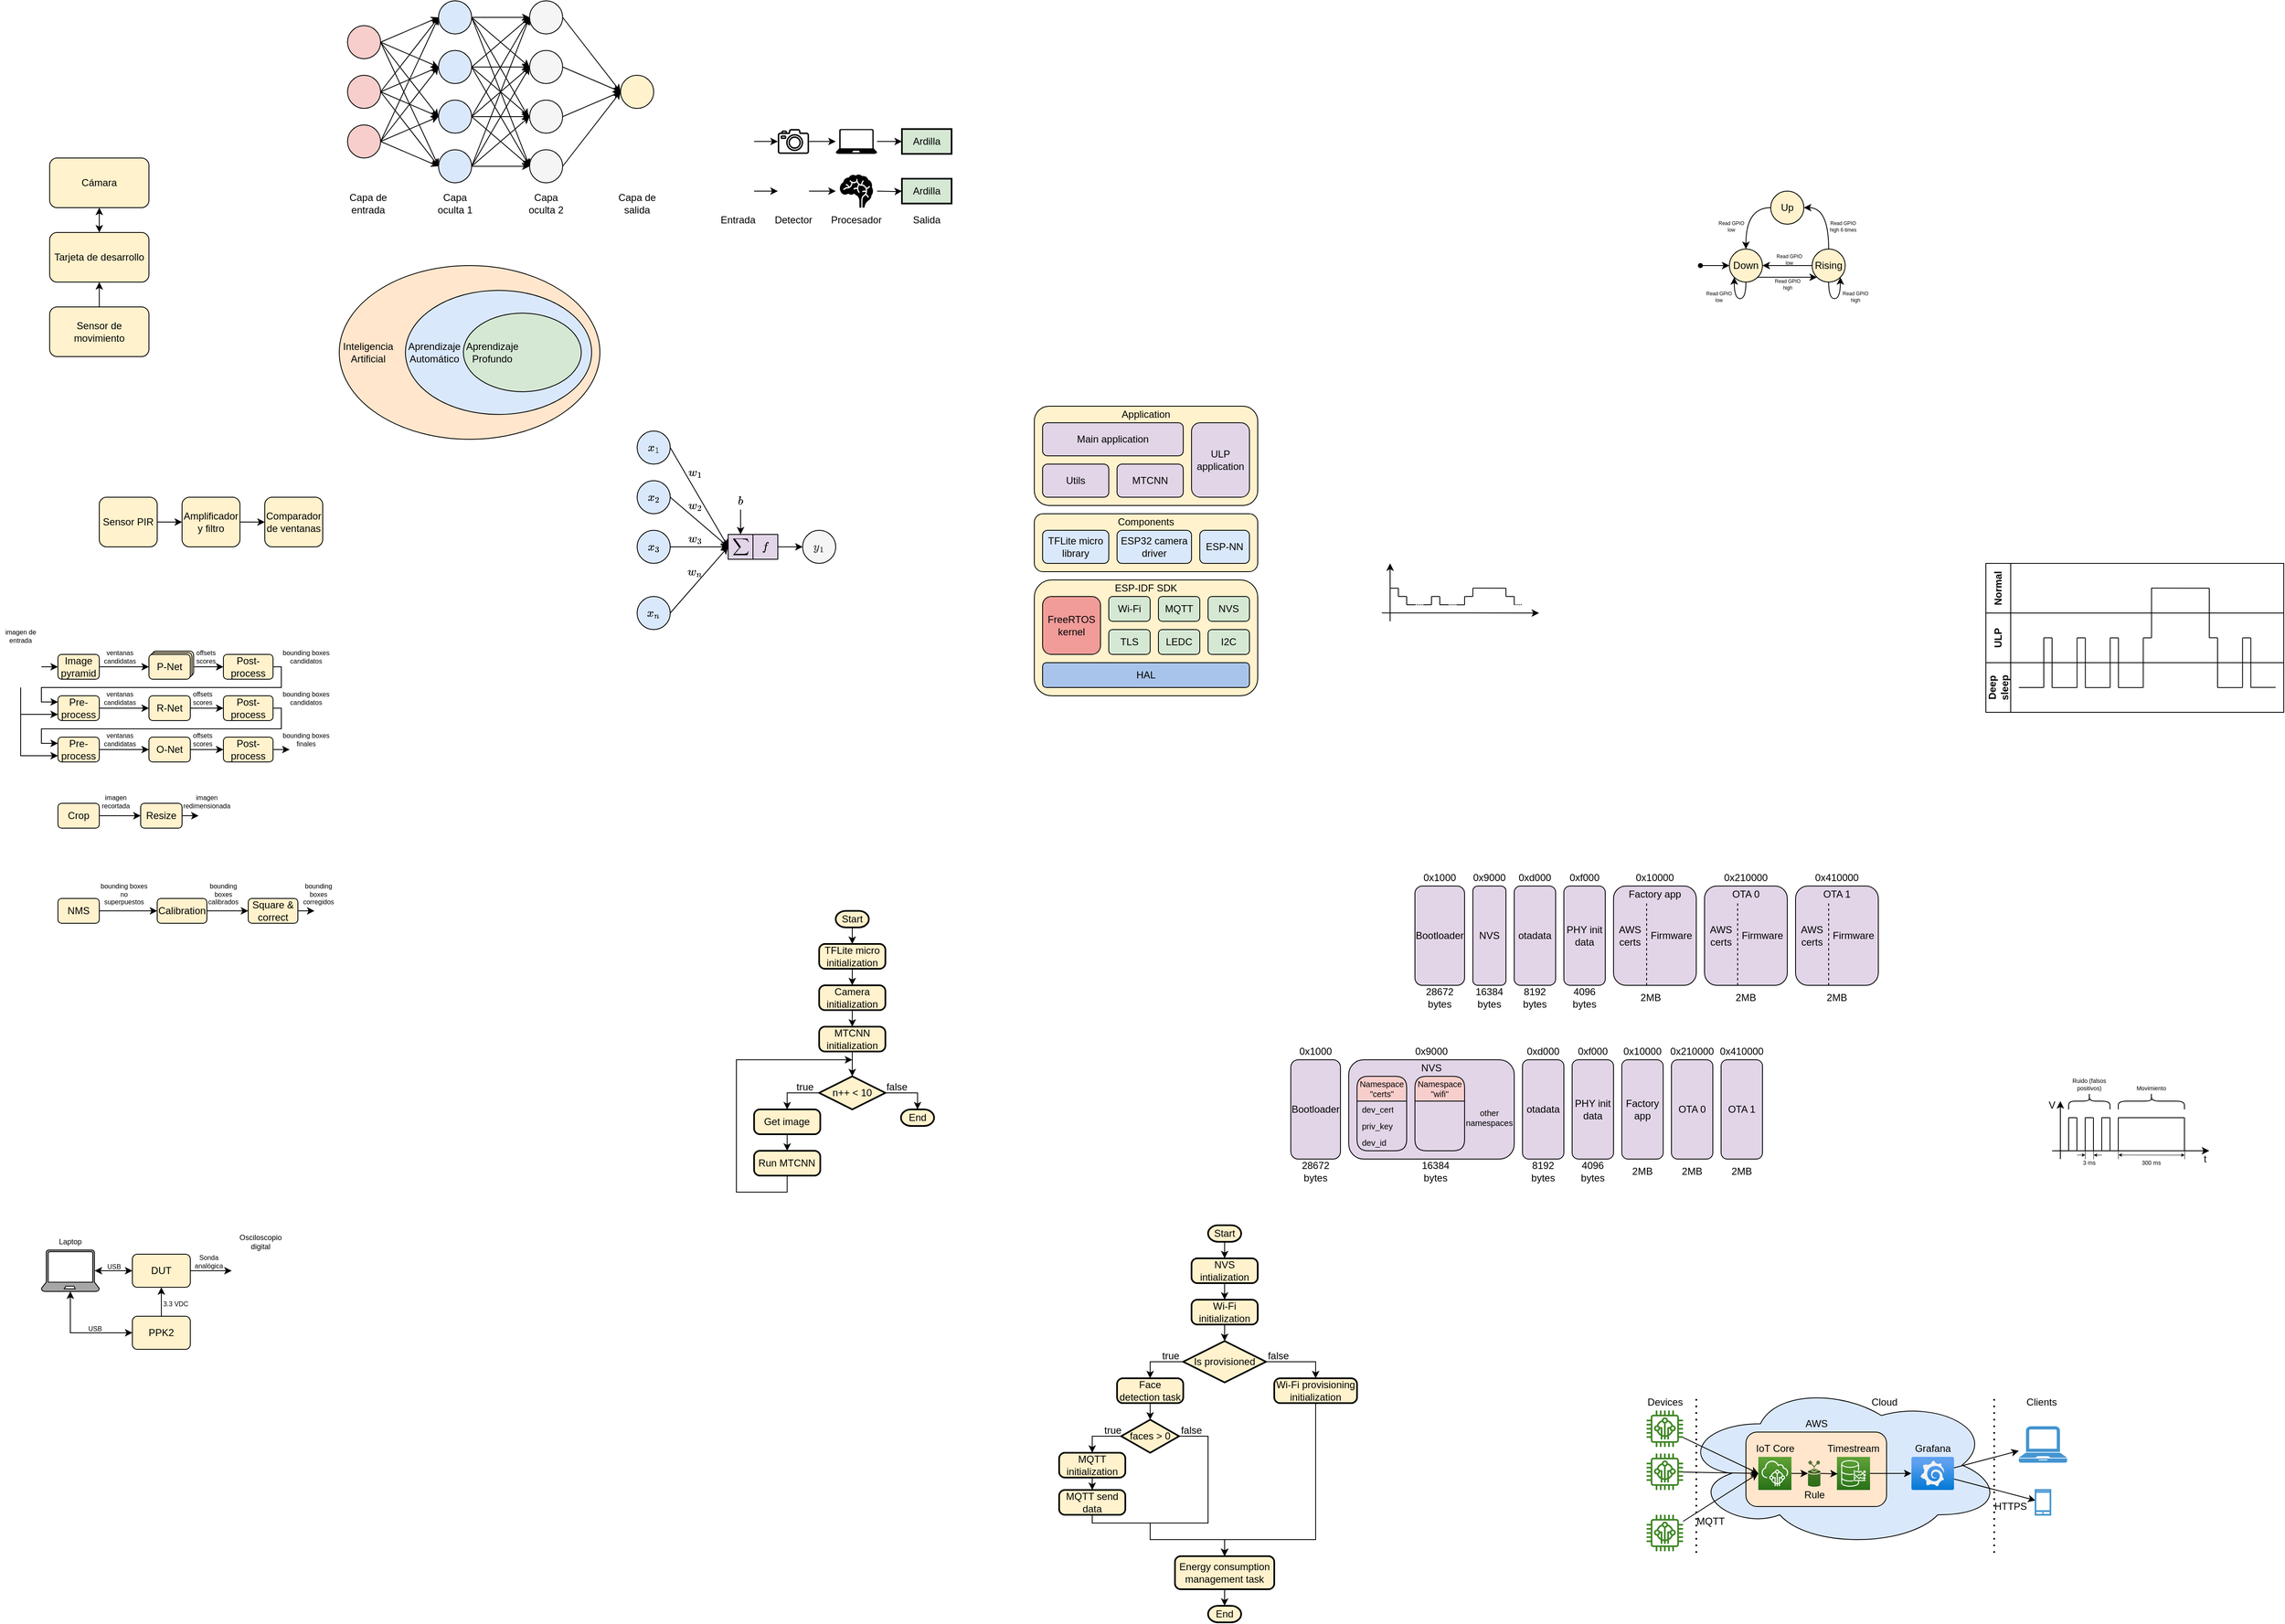 <mxfile version="21.3.7" type="device">
  <diagram id="mrAVjI0d_bWb_Q6mrn6p" name="Page-1">
    <mxGraphModel dx="578" dy="1388" grid="1" gridSize="10" guides="1" tooltips="1" connect="1" arrows="1" fold="1" page="1" pageScale="1" pageWidth="850" pageHeight="1100" math="1" shadow="0">
      <root>
        <mxCell id="0" />
        <mxCell id="1" parent="0" />
        <mxCell id="v2qOaEhdWA523h35knQ6-20" value="P-Net" style="rounded=1;whiteSpace=wrap;html=1;fillColor=#fff2cc;strokeColor=default;comic=0;enumerate=0;fixDash=0;snapToPoint=0;shadow=0;" parent="1" vertex="1">
          <mxGeometry x="424" y="956" width="50" height="30" as="geometry" />
        </mxCell>
        <mxCell id="v2qOaEhdWA523h35knQ6-19" value="P-Net" style="rounded=1;whiteSpace=wrap;html=1;fillColor=#fff2cc;strokeColor=default;comic=0;enumerate=0;fixDash=0;snapToPoint=0;shadow=0;" parent="1" vertex="1">
          <mxGeometry x="422" y="958" width="50" height="30" as="geometry" />
        </mxCell>
        <mxCell id="2yP1LM8pf5ampmf8wPi7-193" value="" style="ellipse;shape=cloud;whiteSpace=wrap;html=1;fillColor=#dae8fc;strokeColor=default;" parent="1" vertex="1">
          <mxGeometry x="2270" y="1840" width="390" height="200" as="geometry" />
        </mxCell>
        <mxCell id="2yP1LM8pf5ampmf8wPi7-191" value="" style="rounded=1;whiteSpace=wrap;html=1;fillColor=#ffe6cc;strokeColor=default;" parent="1" vertex="1">
          <mxGeometry x="2350" y="1900" width="170" height="90" as="geometry" />
        </mxCell>
        <mxCell id="Bt43okNIhcGlWjT723cL-21" value="" style="rounded=1;whiteSpace=wrap;html=1;fillColor=#fff2cc;strokeColor=default;" parent="1" vertex="1">
          <mxGeometry x="1490" y="660" width="270" height="120" as="geometry" />
        </mxCell>
        <mxCell id="Bt43okNIhcGlWjT723cL-17" value="" style="rounded=1;whiteSpace=wrap;html=1;fillColor=#fff2cc;strokeColor=default;" parent="1" vertex="1">
          <mxGeometry x="1490" y="790" width="270" height="70" as="geometry" />
        </mxCell>
        <mxCell id="iwg94iTVYW8onbJ5SESR-1" value="Tarjeta de desarrollo" style="rounded=1;whiteSpace=wrap;html=1;fillColor=#fff2cc;strokeColor=default;" parent="1" vertex="1">
          <mxGeometry x="300" y="450" width="120" height="60" as="geometry" />
        </mxCell>
        <mxCell id="iwg94iTVYW8onbJ5SESR-6" value="" style="edgeStyle=orthogonalEdgeStyle;rounded=0;orthogonalLoop=1;jettySize=auto;html=1;startArrow=classic;startFill=1;" parent="1" source="iwg94iTVYW8onbJ5SESR-2" target="iwg94iTVYW8onbJ5SESR-1" edge="1">
          <mxGeometry relative="1" as="geometry" />
        </mxCell>
        <mxCell id="iwg94iTVYW8onbJ5SESR-2" value="Cámara" style="rounded=1;whiteSpace=wrap;html=1;fillColor=#fff2cc;strokeColor=default;" parent="1" vertex="1">
          <mxGeometry x="300" y="360" width="120" height="60" as="geometry" />
        </mxCell>
        <mxCell id="iwg94iTVYW8onbJ5SESR-5" value="" style="edgeStyle=orthogonalEdgeStyle;rounded=0;orthogonalLoop=1;jettySize=auto;html=1;" parent="1" source="iwg94iTVYW8onbJ5SESR-3" target="iwg94iTVYW8onbJ5SESR-1" edge="1">
          <mxGeometry relative="1" as="geometry" />
        </mxCell>
        <mxCell id="iwg94iTVYW8onbJ5SESR-3" value="Sensor de movimiento" style="rounded=1;whiteSpace=wrap;html=1;fillColor=#fff2cc;strokeColor=default;" parent="1" vertex="1">
          <mxGeometry x="300" y="540" width="120" height="60" as="geometry" />
        </mxCell>
        <mxCell id="CYQogxWo8IyRnVfrzuj0-6" style="edgeStyle=orthogonalEdgeStyle;rounded=0;orthogonalLoop=1;jettySize=auto;html=1;entryX=0;entryY=0.5;entryDx=0;entryDy=0;fillColor=#fff2cc;strokeColor=default;" parent="1" source="CYQogxWo8IyRnVfrzuj0-3" target="CYQogxWo8IyRnVfrzuj0-4" edge="1">
          <mxGeometry relative="1" as="geometry" />
        </mxCell>
        <mxCell id="CYQogxWo8IyRnVfrzuj0-3" value="Sensor PIR" style="rounded=1;whiteSpace=wrap;html=1;fillColor=#fff2cc;strokeColor=default;" parent="1" vertex="1">
          <mxGeometry x="360" y="770" width="70" height="60" as="geometry" />
        </mxCell>
        <mxCell id="CYQogxWo8IyRnVfrzuj0-7" value="" style="edgeStyle=orthogonalEdgeStyle;rounded=0;orthogonalLoop=1;jettySize=auto;html=1;fillColor=#fff2cc;strokeColor=default;" parent="1" source="CYQogxWo8IyRnVfrzuj0-4" target="CYQogxWo8IyRnVfrzuj0-5" edge="1">
          <mxGeometry relative="1" as="geometry" />
        </mxCell>
        <mxCell id="CYQogxWo8IyRnVfrzuj0-4" value="Amplificador y filtro" style="rounded=1;whiteSpace=wrap;html=1;fillColor=#fff2cc;strokeColor=default;" parent="1" vertex="1">
          <mxGeometry x="460" y="770" width="70" height="60" as="geometry" />
        </mxCell>
        <mxCell id="CYQogxWo8IyRnVfrzuj0-5" value="Comparador de ventanas" style="rounded=1;whiteSpace=wrap;html=1;fillColor=#fff2cc;strokeColor=default;" parent="1" vertex="1">
          <mxGeometry x="560" y="770" width="70" height="60" as="geometry" />
        </mxCell>
        <mxCell id="CYQogxWo8IyRnVfrzuj0-12" value="" style="ellipse;whiteSpace=wrap;html=1;strokeColor=default;fillColor=#ffe6cc;" parent="1" vertex="1">
          <mxGeometry x="650" y="490" width="315" height="210" as="geometry" />
        </mxCell>
        <mxCell id="CYQogxWo8IyRnVfrzuj0-13" value="" style="ellipse;whiteSpace=wrap;html=1;strokeColor=default;fillColor=#dae8fc;" parent="1" vertex="1">
          <mxGeometry x="730" y="520" width="225" height="150" as="geometry" />
        </mxCell>
        <mxCell id="CYQogxWo8IyRnVfrzuj0-14" value="" style="ellipse;whiteSpace=wrap;html=1;strokeColor=default;fillColor=#d5e8d4;" parent="1" vertex="1">
          <mxGeometry x="800" y="547.5" width="142.5" height="95" as="geometry" />
        </mxCell>
        <mxCell id="CYQogxWo8IyRnVfrzuj0-15" value="Aprendizaje&lt;br&gt;Profundo" style="text;html=1;strokeColor=none;fillColor=none;align=center;verticalAlign=middle;whiteSpace=wrap;rounded=0;" parent="1" vertex="1">
          <mxGeometry x="800" y="580" width="70" height="30" as="geometry" />
        </mxCell>
        <mxCell id="CYQogxWo8IyRnVfrzuj0-16" value="Aprendizaje&lt;br&gt;Automático" style="text;html=1;strokeColor=none;fillColor=none;align=center;verticalAlign=middle;whiteSpace=wrap;rounded=0;" parent="1" vertex="1">
          <mxGeometry x="730" y="580" width="70" height="30" as="geometry" />
        </mxCell>
        <mxCell id="CYQogxWo8IyRnVfrzuj0-17" value="Inteligencia&lt;br&gt;Artificial" style="text;html=1;strokeColor=none;fillColor=none;align=center;verticalAlign=middle;whiteSpace=wrap;rounded=0;" parent="1" vertex="1">
          <mxGeometry x="650" y="580" width="70" height="30" as="geometry" />
        </mxCell>
        <mxCell id="CYQogxWo8IyRnVfrzuj0-31" style="rounded=0;orthogonalLoop=1;jettySize=auto;html=1;exitX=1;exitY=0.5;exitDx=0;exitDy=0;entryX=0;entryY=0.5;entryDx=0;entryDy=0;strokeColor=default;" parent="1" source="CYQogxWo8IyRnVfrzuj0-18" target="CYQogxWo8IyRnVfrzuj0-23" edge="1">
          <mxGeometry relative="1" as="geometry" />
        </mxCell>
        <mxCell id="CYQogxWo8IyRnVfrzuj0-33" style="edgeStyle=none;rounded=0;orthogonalLoop=1;jettySize=auto;html=1;exitX=1;exitY=0.5;exitDx=0;exitDy=0;entryX=0;entryY=0.5;entryDx=0;entryDy=0;strokeColor=default;" parent="1" source="CYQogxWo8IyRnVfrzuj0-18" target="CYQogxWo8IyRnVfrzuj0-24" edge="1">
          <mxGeometry relative="1" as="geometry" />
        </mxCell>
        <mxCell id="CYQogxWo8IyRnVfrzuj0-34" style="edgeStyle=none;rounded=0;orthogonalLoop=1;jettySize=auto;html=1;exitX=1;exitY=0.5;exitDx=0;exitDy=0;entryX=0;entryY=0.5;entryDx=0;entryDy=0;strokeColor=default;" parent="1" source="CYQogxWo8IyRnVfrzuj0-18" target="CYQogxWo8IyRnVfrzuj0-25" edge="1">
          <mxGeometry relative="1" as="geometry" />
        </mxCell>
        <mxCell id="CYQogxWo8IyRnVfrzuj0-68" style="edgeStyle=none;rounded=0;orthogonalLoop=1;jettySize=auto;html=1;exitX=1;exitY=0.5;exitDx=0;exitDy=0;entryX=0;entryY=0.5;entryDx=0;entryDy=0;strokeColor=default;" parent="1" source="CYQogxWo8IyRnVfrzuj0-18" target="CYQogxWo8IyRnVfrzuj0-21" edge="1">
          <mxGeometry relative="1" as="geometry" />
        </mxCell>
        <mxCell id="CYQogxWo8IyRnVfrzuj0-18" value="" style="ellipse;whiteSpace=wrap;html=1;aspect=fixed;strokeColor=default;fillColor=#f8cecc;" parent="1" vertex="1">
          <mxGeometry x="660" y="320" width="40" height="40" as="geometry" />
        </mxCell>
        <mxCell id="CYQogxWo8IyRnVfrzuj0-35" style="edgeStyle=none;rounded=0;orthogonalLoop=1;jettySize=auto;html=1;exitX=1;exitY=0.5;exitDx=0;exitDy=0;entryX=0;entryY=0.5;entryDx=0;entryDy=0;strokeColor=default;" parent="1" source="CYQogxWo8IyRnVfrzuj0-19" target="CYQogxWo8IyRnVfrzuj0-23" edge="1">
          <mxGeometry relative="1" as="geometry" />
        </mxCell>
        <mxCell id="CYQogxWo8IyRnVfrzuj0-36" style="edgeStyle=none;rounded=0;orthogonalLoop=1;jettySize=auto;html=1;exitX=1;exitY=0.5;exitDx=0;exitDy=0;entryX=0;entryY=0.5;entryDx=0;entryDy=0;strokeColor=default;" parent="1" source="CYQogxWo8IyRnVfrzuj0-19" target="CYQogxWo8IyRnVfrzuj0-21" edge="1">
          <mxGeometry relative="1" as="geometry" />
        </mxCell>
        <mxCell id="CYQogxWo8IyRnVfrzuj0-37" style="edgeStyle=none;rounded=0;orthogonalLoop=1;jettySize=auto;html=1;exitX=1;exitY=0.5;exitDx=0;exitDy=0;entryX=0;entryY=0.5;entryDx=0;entryDy=0;strokeColor=default;" parent="1" source="CYQogxWo8IyRnVfrzuj0-19" target="CYQogxWo8IyRnVfrzuj0-24" edge="1">
          <mxGeometry relative="1" as="geometry" />
        </mxCell>
        <mxCell id="CYQogxWo8IyRnVfrzuj0-38" style="edgeStyle=none;rounded=0;orthogonalLoop=1;jettySize=auto;html=1;exitX=1;exitY=0.5;exitDx=0;exitDy=0;entryX=0;entryY=0.5;entryDx=0;entryDy=0;strokeColor=default;" parent="1" source="CYQogxWo8IyRnVfrzuj0-19" target="CYQogxWo8IyRnVfrzuj0-25" edge="1">
          <mxGeometry relative="1" as="geometry" />
        </mxCell>
        <mxCell id="CYQogxWo8IyRnVfrzuj0-19" value="" style="ellipse;whiteSpace=wrap;html=1;aspect=fixed;strokeColor=default;fillColor=#f8cecc;" parent="1" vertex="1">
          <mxGeometry x="660" y="260" width="40" height="40" as="geometry" />
        </mxCell>
        <mxCell id="CYQogxWo8IyRnVfrzuj0-39" style="edgeStyle=none;rounded=0;orthogonalLoop=1;jettySize=auto;html=1;exitX=1;exitY=0.5;exitDx=0;exitDy=0;entryX=0;entryY=0.5;entryDx=0;entryDy=0;strokeColor=default;" parent="1" source="CYQogxWo8IyRnVfrzuj0-20" target="CYQogxWo8IyRnVfrzuj0-25" edge="1">
          <mxGeometry relative="1" as="geometry" />
        </mxCell>
        <mxCell id="CYQogxWo8IyRnVfrzuj0-40" style="edgeStyle=none;rounded=0;orthogonalLoop=1;jettySize=auto;html=1;exitX=1;exitY=0.5;exitDx=0;exitDy=0;entryX=0;entryY=0.5;entryDx=0;entryDy=0;strokeColor=default;" parent="1" source="CYQogxWo8IyRnVfrzuj0-20" target="CYQogxWo8IyRnVfrzuj0-24" edge="1">
          <mxGeometry relative="1" as="geometry" />
        </mxCell>
        <mxCell id="CYQogxWo8IyRnVfrzuj0-41" style="edgeStyle=none;rounded=0;orthogonalLoop=1;jettySize=auto;html=1;exitX=1;exitY=0.5;exitDx=0;exitDy=0;entryX=0;entryY=0.5;entryDx=0;entryDy=0;strokeColor=default;" parent="1" source="CYQogxWo8IyRnVfrzuj0-20" target="CYQogxWo8IyRnVfrzuj0-21" edge="1">
          <mxGeometry relative="1" as="geometry" />
        </mxCell>
        <mxCell id="CYQogxWo8IyRnVfrzuj0-42" style="edgeStyle=none;rounded=0;orthogonalLoop=1;jettySize=auto;html=1;exitX=1;exitY=0.5;exitDx=0;exitDy=0;entryX=0;entryY=0.5;entryDx=0;entryDy=0;strokeColor=default;" parent="1" source="CYQogxWo8IyRnVfrzuj0-20" target="CYQogxWo8IyRnVfrzuj0-23" edge="1">
          <mxGeometry relative="1" as="geometry" />
        </mxCell>
        <mxCell id="CYQogxWo8IyRnVfrzuj0-20" value="" style="ellipse;whiteSpace=wrap;html=1;aspect=fixed;strokeColor=default;fillColor=#f8cecc;" parent="1" vertex="1">
          <mxGeometry x="660" y="200" width="40" height="40" as="geometry" />
        </mxCell>
        <mxCell id="CYQogxWo8IyRnVfrzuj0-45" style="edgeStyle=none;rounded=0;orthogonalLoop=1;jettySize=auto;html=1;exitX=1;exitY=0.5;exitDx=0;exitDy=0;entryX=0;entryY=0.5;entryDx=0;entryDy=0;strokeColor=default;" parent="1" source="CYQogxWo8IyRnVfrzuj0-21" target="CYQogxWo8IyRnVfrzuj0-26" edge="1">
          <mxGeometry relative="1" as="geometry" />
        </mxCell>
        <mxCell id="CYQogxWo8IyRnVfrzuj0-49" style="edgeStyle=none;rounded=0;orthogonalLoop=1;jettySize=auto;html=1;exitX=1;exitY=0.5;exitDx=0;exitDy=0;entryX=0;entryY=0.5;entryDx=0;entryDy=0;strokeColor=default;" parent="1" source="CYQogxWo8IyRnVfrzuj0-21" target="CYQogxWo8IyRnVfrzuj0-27" edge="1">
          <mxGeometry relative="1" as="geometry" />
        </mxCell>
        <mxCell id="CYQogxWo8IyRnVfrzuj0-51" style="edgeStyle=none;rounded=0;orthogonalLoop=1;jettySize=auto;html=1;exitX=1;exitY=0.5;exitDx=0;exitDy=0;entryX=0;entryY=0.5;entryDx=0;entryDy=0;strokeColor=default;" parent="1" source="CYQogxWo8IyRnVfrzuj0-21" target="CYQogxWo8IyRnVfrzuj0-28" edge="1">
          <mxGeometry relative="1" as="geometry" />
        </mxCell>
        <mxCell id="CYQogxWo8IyRnVfrzuj0-56" style="edgeStyle=none;rounded=0;orthogonalLoop=1;jettySize=auto;html=1;exitX=1;exitY=0.5;exitDx=0;exitDy=0;entryX=0;entryY=0.5;entryDx=0;entryDy=0;strokeColor=default;" parent="1" source="CYQogxWo8IyRnVfrzuj0-21" target="CYQogxWo8IyRnVfrzuj0-29" edge="1">
          <mxGeometry relative="1" as="geometry" />
        </mxCell>
        <mxCell id="CYQogxWo8IyRnVfrzuj0-21" value="" style="ellipse;whiteSpace=wrap;html=1;aspect=fixed;strokeColor=default;fillColor=#dae8fc;" parent="1" vertex="1">
          <mxGeometry x="770" y="290" width="40" height="40" as="geometry" />
        </mxCell>
        <mxCell id="CYQogxWo8IyRnVfrzuj0-46" style="edgeStyle=none;rounded=0;orthogonalLoop=1;jettySize=auto;html=1;exitX=1;exitY=0.5;exitDx=0;exitDy=0;entryX=0;entryY=0.5;entryDx=0;entryDy=0;strokeColor=default;" parent="1" source="CYQogxWo8IyRnVfrzuj0-23" target="CYQogxWo8IyRnVfrzuj0-27" edge="1">
          <mxGeometry relative="1" as="geometry" />
        </mxCell>
        <mxCell id="CYQogxWo8IyRnVfrzuj0-50" style="edgeStyle=none;rounded=0;orthogonalLoop=1;jettySize=auto;html=1;exitX=1;exitY=0.5;exitDx=0;exitDy=0;entryX=0;entryY=0.5;entryDx=0;entryDy=0;strokeColor=default;" parent="1" source="CYQogxWo8IyRnVfrzuj0-23" target="CYQogxWo8IyRnVfrzuj0-26" edge="1">
          <mxGeometry relative="1" as="geometry" />
        </mxCell>
        <mxCell id="CYQogxWo8IyRnVfrzuj0-57" style="edgeStyle=none;rounded=0;orthogonalLoop=1;jettySize=auto;html=1;exitX=1;exitY=0.5;exitDx=0;exitDy=0;entryX=0;entryY=0.5;entryDx=0;entryDy=0;strokeColor=default;" parent="1" source="CYQogxWo8IyRnVfrzuj0-23" target="CYQogxWo8IyRnVfrzuj0-28" edge="1">
          <mxGeometry relative="1" as="geometry" />
        </mxCell>
        <mxCell id="CYQogxWo8IyRnVfrzuj0-58" style="edgeStyle=none;rounded=0;orthogonalLoop=1;jettySize=auto;html=1;exitX=1;exitY=0.5;exitDx=0;exitDy=0;entryX=0;entryY=0.5;entryDx=0;entryDy=0;strokeColor=default;" parent="1" source="CYQogxWo8IyRnVfrzuj0-23" target="CYQogxWo8IyRnVfrzuj0-29" edge="1">
          <mxGeometry relative="1" as="geometry" />
        </mxCell>
        <mxCell id="CYQogxWo8IyRnVfrzuj0-23" value="" style="ellipse;whiteSpace=wrap;html=1;aspect=fixed;strokeColor=default;fillColor=#dae8fc;" parent="1" vertex="1">
          <mxGeometry x="770" y="350" width="40" height="40" as="geometry" />
        </mxCell>
        <mxCell id="CYQogxWo8IyRnVfrzuj0-44" style="edgeStyle=none;rounded=0;orthogonalLoop=1;jettySize=auto;html=1;exitX=1;exitY=0.5;exitDx=0;exitDy=0;entryX=0;entryY=0.5;entryDx=0;entryDy=0;strokeColor=default;" parent="1" source="CYQogxWo8IyRnVfrzuj0-24" target="CYQogxWo8IyRnVfrzuj0-28" edge="1">
          <mxGeometry relative="1" as="geometry" />
        </mxCell>
        <mxCell id="CYQogxWo8IyRnVfrzuj0-48" style="edgeStyle=none;rounded=0;orthogonalLoop=1;jettySize=auto;html=1;exitX=1;exitY=0.5;exitDx=0;exitDy=0;entryX=0;entryY=0.5;entryDx=0;entryDy=0;strokeColor=default;" parent="1" source="CYQogxWo8IyRnVfrzuj0-24" target="CYQogxWo8IyRnVfrzuj0-26" edge="1">
          <mxGeometry relative="1" as="geometry" />
        </mxCell>
        <mxCell id="CYQogxWo8IyRnVfrzuj0-52" style="edgeStyle=none;rounded=0;orthogonalLoop=1;jettySize=auto;html=1;exitX=1;exitY=0.5;exitDx=0;exitDy=0;entryX=0;entryY=0.5;entryDx=0;entryDy=0;strokeColor=default;" parent="1" source="CYQogxWo8IyRnVfrzuj0-24" target="CYQogxWo8IyRnVfrzuj0-29" edge="1">
          <mxGeometry relative="1" as="geometry" />
        </mxCell>
        <mxCell id="CYQogxWo8IyRnVfrzuj0-55" style="edgeStyle=none;rounded=0;orthogonalLoop=1;jettySize=auto;html=1;exitX=1;exitY=0.5;exitDx=0;exitDy=0;entryX=0;entryY=0.5;entryDx=0;entryDy=0;strokeColor=default;" parent="1" source="CYQogxWo8IyRnVfrzuj0-24" target="CYQogxWo8IyRnVfrzuj0-27" edge="1">
          <mxGeometry relative="1" as="geometry" />
        </mxCell>
        <mxCell id="CYQogxWo8IyRnVfrzuj0-24" value="" style="ellipse;whiteSpace=wrap;html=1;aspect=fixed;strokeColor=default;fillColor=#dae8fc;" parent="1" vertex="1">
          <mxGeometry x="770" y="230" width="40" height="40" as="geometry" />
        </mxCell>
        <mxCell id="CYQogxWo8IyRnVfrzuj0-43" style="edgeStyle=none;rounded=0;orthogonalLoop=1;jettySize=auto;html=1;exitX=1;exitY=0.5;exitDx=0;exitDy=0;entryX=0;entryY=0.5;entryDx=0;entryDy=0;strokeColor=default;" parent="1" source="CYQogxWo8IyRnVfrzuj0-25" target="CYQogxWo8IyRnVfrzuj0-29" edge="1">
          <mxGeometry relative="1" as="geometry" />
        </mxCell>
        <mxCell id="CYQogxWo8IyRnVfrzuj0-47" style="edgeStyle=none;rounded=0;orthogonalLoop=1;jettySize=auto;html=1;exitX=1;exitY=0.5;exitDx=0;exitDy=0;entryX=0;entryY=0.5;entryDx=0;entryDy=0;strokeColor=default;" parent="1" source="CYQogxWo8IyRnVfrzuj0-25" target="CYQogxWo8IyRnVfrzuj0-28" edge="1">
          <mxGeometry relative="1" as="geometry" />
        </mxCell>
        <mxCell id="CYQogxWo8IyRnVfrzuj0-53" style="edgeStyle=none;rounded=0;orthogonalLoop=1;jettySize=auto;html=1;exitX=1;exitY=0.5;exitDx=0;exitDy=0;entryX=-0.046;entryY=0.496;entryDx=0;entryDy=0;entryPerimeter=0;strokeColor=default;" parent="1" source="CYQogxWo8IyRnVfrzuj0-25" target="CYQogxWo8IyRnVfrzuj0-26" edge="1">
          <mxGeometry relative="1" as="geometry" />
        </mxCell>
        <mxCell id="CYQogxWo8IyRnVfrzuj0-54" style="edgeStyle=none;rounded=0;orthogonalLoop=1;jettySize=auto;html=1;exitX=1;exitY=0.5;exitDx=0;exitDy=0;entryX=0;entryY=0.5;entryDx=0;entryDy=0;strokeColor=default;" parent="1" source="CYQogxWo8IyRnVfrzuj0-25" target="CYQogxWo8IyRnVfrzuj0-27" edge="1">
          <mxGeometry relative="1" as="geometry" />
        </mxCell>
        <mxCell id="CYQogxWo8IyRnVfrzuj0-25" value="" style="ellipse;whiteSpace=wrap;html=1;aspect=fixed;strokeColor=default;fillColor=#dae8fc;" parent="1" vertex="1">
          <mxGeometry x="770" y="170" width="40" height="40" as="geometry" />
        </mxCell>
        <mxCell id="CYQogxWo8IyRnVfrzuj0-64" style="edgeStyle=none;rounded=0;orthogonalLoop=1;jettySize=auto;html=1;exitX=1;exitY=0.5;exitDx=0;exitDy=0;entryX=0;entryY=0.5;entryDx=0;entryDy=0;strokeColor=default;" parent="1" source="CYQogxWo8IyRnVfrzuj0-26" target="CYQogxWo8IyRnVfrzuj0-30" edge="1">
          <mxGeometry relative="1" as="geometry" />
        </mxCell>
        <mxCell id="CYQogxWo8IyRnVfrzuj0-26" value="" style="ellipse;whiteSpace=wrap;html=1;aspect=fixed;strokeColor=default;fillColor=#f5f5f5;fontColor=#333333;" parent="1" vertex="1">
          <mxGeometry x="880" y="290" width="40" height="40" as="geometry" />
        </mxCell>
        <mxCell id="CYQogxWo8IyRnVfrzuj0-63" style="edgeStyle=none;rounded=0;orthogonalLoop=1;jettySize=auto;html=1;exitX=1;exitY=0.5;exitDx=0;exitDy=0;entryX=0;entryY=0.5;entryDx=0;entryDy=0;strokeColor=default;" parent="1" source="CYQogxWo8IyRnVfrzuj0-27" target="CYQogxWo8IyRnVfrzuj0-30" edge="1">
          <mxGeometry relative="1" as="geometry" />
        </mxCell>
        <mxCell id="CYQogxWo8IyRnVfrzuj0-27" value="" style="ellipse;whiteSpace=wrap;html=1;aspect=fixed;strokeColor=default;fillColor=#f5f5f5;fontColor=#333333;" parent="1" vertex="1">
          <mxGeometry x="880" y="350" width="40" height="40" as="geometry" />
        </mxCell>
        <mxCell id="CYQogxWo8IyRnVfrzuj0-67" style="edgeStyle=none;rounded=0;orthogonalLoop=1;jettySize=auto;html=1;exitX=1;exitY=0.5;exitDx=0;exitDy=0;entryX=0;entryY=0.5;entryDx=0;entryDy=0;strokeColor=default;" parent="1" source="CYQogxWo8IyRnVfrzuj0-28" target="CYQogxWo8IyRnVfrzuj0-30" edge="1">
          <mxGeometry relative="1" as="geometry" />
        </mxCell>
        <mxCell id="CYQogxWo8IyRnVfrzuj0-28" value="" style="ellipse;whiteSpace=wrap;html=1;aspect=fixed;strokeColor=default;fillColor=#f5f5f5;fontColor=#333333;" parent="1" vertex="1">
          <mxGeometry x="880" y="230" width="40" height="40" as="geometry" />
        </mxCell>
        <mxCell id="CYQogxWo8IyRnVfrzuj0-66" style="edgeStyle=none;rounded=0;orthogonalLoop=1;jettySize=auto;html=1;exitX=1;exitY=0.5;exitDx=0;exitDy=0;entryX=0;entryY=0.5;entryDx=0;entryDy=0;strokeColor=default;" parent="1" source="CYQogxWo8IyRnVfrzuj0-29" target="CYQogxWo8IyRnVfrzuj0-30" edge="1">
          <mxGeometry relative="1" as="geometry" />
        </mxCell>
        <mxCell id="CYQogxWo8IyRnVfrzuj0-29" value="" style="ellipse;whiteSpace=wrap;html=1;aspect=fixed;strokeColor=default;fillColor=#f5f5f5;fontColor=#333333;" parent="1" vertex="1">
          <mxGeometry x="880" y="170" width="40" height="40" as="geometry" />
        </mxCell>
        <mxCell id="CYQogxWo8IyRnVfrzuj0-30" value="" style="ellipse;whiteSpace=wrap;html=1;aspect=fixed;strokeColor=default;fillColor=#fff2cc;" parent="1" vertex="1">
          <mxGeometry x="990" y="260" width="40" height="40" as="geometry" />
        </mxCell>
        <mxCell id="CYQogxWo8IyRnVfrzuj0-69" value="Capa de entrada" style="text;html=1;strokeColor=none;fillColor=none;align=center;verticalAlign=middle;whiteSpace=wrap;rounded=0;" parent="1" vertex="1">
          <mxGeometry x="655" y="400" width="60" height="30" as="geometry" />
        </mxCell>
        <mxCell id="CYQogxWo8IyRnVfrzuj0-70" value="Capa oculta 1" style="text;html=1;strokeColor=none;fillColor=none;align=center;verticalAlign=middle;whiteSpace=wrap;rounded=0;" parent="1" vertex="1">
          <mxGeometry x="760" y="400" width="60" height="30" as="geometry" />
        </mxCell>
        <mxCell id="CYQogxWo8IyRnVfrzuj0-71" value="Capa oculta 2" style="text;html=1;strokeColor=none;fillColor=none;align=center;verticalAlign=middle;whiteSpace=wrap;rounded=0;" parent="1" vertex="1">
          <mxGeometry x="870" y="400" width="60" height="30" as="geometry" />
        </mxCell>
        <mxCell id="CYQogxWo8IyRnVfrzuj0-72" value="Capa de salida" style="text;html=1;strokeColor=none;fillColor=none;align=center;verticalAlign=middle;whiteSpace=wrap;rounded=0;" parent="1" vertex="1">
          <mxGeometry x="980" y="400" width="60" height="30" as="geometry" />
        </mxCell>
        <mxCell id="CYQogxWo8IyRnVfrzuj0-83" style="edgeStyle=none;rounded=0;orthogonalLoop=1;jettySize=auto;html=1;exitX=1;exitY=0.5;exitDx=0;exitDy=0;entryX=0;entryY=0.5;entryDx=0;entryDy=0;strokeColor=default;" parent="1" source="CYQogxWo8IyRnVfrzuj0-73" target="CYQogxWo8IyRnVfrzuj0-79" edge="1">
          <mxGeometry relative="1" as="geometry" />
        </mxCell>
        <mxCell id="CYQogxWo8IyRnVfrzuj0-73" value="\[x_3\]" style="ellipse;whiteSpace=wrap;html=1;aspect=fixed;strokeColor=default;fillColor=#dae8fc;" parent="1" vertex="1">
          <mxGeometry x="1010" y="810" width="40" height="40" as="geometry" />
        </mxCell>
        <mxCell id="CYQogxWo8IyRnVfrzuj0-87" style="edgeStyle=none;rounded=0;orthogonalLoop=1;jettySize=auto;html=1;exitX=1;exitY=0.5;exitDx=0;exitDy=0;entryX=0;entryY=0.5;entryDx=0;entryDy=0;strokeColor=default;" parent="1" source="CYQogxWo8IyRnVfrzuj0-74" target="CYQogxWo8IyRnVfrzuj0-79" edge="1">
          <mxGeometry relative="1" as="geometry" />
        </mxCell>
        <mxCell id="CYQogxWo8IyRnVfrzuj0-74" value="\[x_n\]" style="ellipse;whiteSpace=wrap;html=1;aspect=fixed;strokeColor=default;fillColor=#dae8fc;" parent="1" vertex="1">
          <mxGeometry x="1010" y="890" width="40" height="40" as="geometry" />
        </mxCell>
        <mxCell id="CYQogxWo8IyRnVfrzuj0-88" style="edgeStyle=none;rounded=0;orthogonalLoop=1;jettySize=auto;html=1;exitX=1;exitY=0.5;exitDx=0;exitDy=0;strokeColor=default;entryX=0;entryY=0.5;entryDx=0;entryDy=0;" parent="1" source="CYQogxWo8IyRnVfrzuj0-75" target="CYQogxWo8IyRnVfrzuj0-79" edge="1">
          <mxGeometry relative="1" as="geometry">
            <mxPoint x="1100" y="810" as="targetPoint" />
          </mxGeometry>
        </mxCell>
        <mxCell id="CYQogxWo8IyRnVfrzuj0-75" value="\[x_2\]" style="ellipse;whiteSpace=wrap;html=1;aspect=fixed;strokeColor=default;fillColor=#dae8fc;" parent="1" vertex="1">
          <mxGeometry x="1010" y="750" width="40" height="40" as="geometry" />
        </mxCell>
        <mxCell id="CYQogxWo8IyRnVfrzuj0-89" style="edgeStyle=none;rounded=0;orthogonalLoop=1;jettySize=auto;html=1;exitX=1;exitY=0.5;exitDx=0;exitDy=0;entryX=0;entryY=0.5;entryDx=0;entryDy=0;strokeColor=default;" parent="1" source="CYQogxWo8IyRnVfrzuj0-76" target="CYQogxWo8IyRnVfrzuj0-79" edge="1">
          <mxGeometry relative="1" as="geometry" />
        </mxCell>
        <mxCell id="CYQogxWo8IyRnVfrzuj0-76" value="\[x_1\]" style="ellipse;whiteSpace=wrap;html=1;aspect=fixed;strokeColor=default;fillColor=#dae8fc;" parent="1" vertex="1">
          <mxGeometry x="1010" y="690" width="40" height="40" as="geometry" />
        </mxCell>
        <mxCell id="CYQogxWo8IyRnVfrzuj0-78" value="" style="shape=image;html=1;verticalAlign=top;verticalLabelPosition=bottom;labelBackgroundColor=#ffffff;imageAspect=0;aspect=fixed;image=https://cdn1.iconfinder.com/data/icons/ionicons-sharp-vol-1/512/ellipsis-vertical-sharp-128.png;strokeColor=default;" parent="1" vertex="1">
          <mxGeometry x="1019.5" y="860" width="21" height="21" as="geometry" />
        </mxCell>
        <mxCell id="CYQogxWo8IyRnVfrzuj0-79" value="\[\sum\]" style="rounded=0;whiteSpace=wrap;html=1;strokeColor=default;fillColor=#e1d5e7;" parent="1" vertex="1">
          <mxGeometry x="1120" y="815" width="30" height="30" as="geometry" />
        </mxCell>
        <mxCell id="OaOZy3IlskVk_lXHGRTM-2" style="edgeStyle=orthogonalEdgeStyle;rounded=0;orthogonalLoop=1;jettySize=auto;html=1;exitX=1;exitY=0.5;exitDx=0;exitDy=0;entryX=0;entryY=0.5;entryDx=0;entryDy=0;" parent="1" target="OaOZy3IlskVk_lXHGRTM-1" edge="1">
          <mxGeometry relative="1" as="geometry">
            <mxPoint x="1180" y="830" as="sourcePoint" />
          </mxGeometry>
        </mxCell>
        <mxCell id="OaOZy3IlskVk_lXHGRTM-1" value="\[y_1\]" style="ellipse;whiteSpace=wrap;html=1;aspect=fixed;strokeColor=default;fillColor=#f5f5f5;fontColor=#333333;" parent="1" vertex="1">
          <mxGeometry x="1210" y="810" width="40" height="40" as="geometry" />
        </mxCell>
        <mxCell id="OaOZy3IlskVk_lXHGRTM-3" value="\[w_1\]" style="text;html=1;strokeColor=none;fillColor=none;align=center;verticalAlign=middle;whiteSpace=wrap;rounded=0;" parent="1" vertex="1">
          <mxGeometry x="1070" y="730" width="20" height="20" as="geometry" />
        </mxCell>
        <mxCell id="OaOZy3IlskVk_lXHGRTM-6" value="\[w_2\]" style="text;html=1;strokeColor=none;fillColor=none;align=center;verticalAlign=middle;whiteSpace=wrap;rounded=0;" parent="1" vertex="1">
          <mxGeometry x="1070" y="770" width="20" height="20" as="geometry" />
        </mxCell>
        <mxCell id="OaOZy3IlskVk_lXHGRTM-7" value="\[w_3\]" style="text;html=1;strokeColor=none;fillColor=none;align=center;verticalAlign=middle;whiteSpace=wrap;rounded=0;" parent="1" vertex="1">
          <mxGeometry x="1070" y="810" width="20" height="20" as="geometry" />
        </mxCell>
        <mxCell id="OaOZy3IlskVk_lXHGRTM-9" value="\[w_n\]" style="text;html=1;strokeColor=none;fillColor=none;align=center;verticalAlign=middle;whiteSpace=wrap;rounded=0;" parent="1" vertex="1">
          <mxGeometry x="1070" y="850" width="20" height="20" as="geometry" />
        </mxCell>
        <mxCell id="OaOZy3IlskVk_lXHGRTM-11" style="edgeStyle=orthogonalEdgeStyle;rounded=0;orthogonalLoop=1;jettySize=auto;html=1;exitX=0.5;exitY=1;exitDx=0;exitDy=0;entryX=0.5;entryY=0;entryDx=0;entryDy=0;" parent="1" source="OaOZy3IlskVk_lXHGRTM-10" target="CYQogxWo8IyRnVfrzuj0-79" edge="1">
          <mxGeometry relative="1" as="geometry" />
        </mxCell>
        <mxCell id="OaOZy3IlskVk_lXHGRTM-10" value="\[b\]" style="text;html=1;strokeColor=none;fillColor=none;align=center;verticalAlign=middle;whiteSpace=wrap;rounded=0;" parent="1" vertex="1">
          <mxGeometry x="1125" y="765" width="20" height="20" as="geometry" />
        </mxCell>
        <mxCell id="OaOZy3IlskVk_lXHGRTM-12" value="\[f\]" style="rounded=0;whiteSpace=wrap;html=1;strokeColor=default;fillColor=#e1d5e7;" parent="1" vertex="1">
          <mxGeometry x="1150" y="815" width="30" height="30" as="geometry" />
        </mxCell>
        <mxCell id="OaOZy3IlskVk_lXHGRTM-15" value="" style="edgeStyle=orthogonalEdgeStyle;rounded=0;orthogonalLoop=1;jettySize=auto;html=1;" parent="1" source="OaOZy3IlskVk_lXHGRTM-13" edge="1">
          <mxGeometry relative="1" as="geometry">
            <mxPoint x="1180" y="340" as="targetPoint" />
          </mxGeometry>
        </mxCell>
        <mxCell id="OaOZy3IlskVk_lXHGRTM-13" value="" style="shape=image;verticalLabelPosition=bottom;labelBackgroundColor=default;verticalAlign=top;aspect=fixed;imageAspect=0;image=https://www.ngenespanol.com/wp-content/uploads/2018/09/Fotos-Divertidas-del-mundo-animal-P.png;clipPath=inset(0% 13.33% 0% 20.67%);" parent="1" vertex="1">
          <mxGeometry x="1111.73" y="320" width="39.6" height="40" as="geometry" />
        </mxCell>
        <mxCell id="OaOZy3IlskVk_lXHGRTM-20" value="" style="edgeStyle=orthogonalEdgeStyle;rounded=0;orthogonalLoop=1;jettySize=auto;html=1;" parent="1" source="OaOZy3IlskVk_lXHGRTM-18" target="OaOZy3IlskVk_lXHGRTM-19" edge="1">
          <mxGeometry relative="1" as="geometry" />
        </mxCell>
        <mxCell id="OaOZy3IlskVk_lXHGRTM-18" value="" style="sketch=0;outlineConnect=0;fontColor=default;gradientColor=none;fillColor=#000000;strokeColor=none;dashed=0;verticalLabelPosition=bottom;verticalAlign=top;align=center;html=1;fontSize=12;fontStyle=0;aspect=fixed;pointerEvents=1;shape=mxgraph.aws4.camera2;" parent="1" vertex="1">
          <mxGeometry x="1180" y="325" width="37.74" height="30" as="geometry" />
        </mxCell>
        <mxCell id="OaOZy3IlskVk_lXHGRTM-22" value="" style="edgeStyle=orthogonalEdgeStyle;rounded=0;orthogonalLoop=1;jettySize=auto;html=1;" parent="1" source="OaOZy3IlskVk_lXHGRTM-19" target="OaOZy3IlskVk_lXHGRTM-21" edge="1">
          <mxGeometry relative="1" as="geometry" />
        </mxCell>
        <mxCell id="OaOZy3IlskVk_lXHGRTM-19" value="" style="verticalLabelPosition=bottom;html=1;verticalAlign=top;align=center;strokeColor=none;fillColor=#000000;shape=mxgraph.azure.laptop;pointerEvents=1;" parent="1" vertex="1">
          <mxGeometry x="1250" y="325" width="50" height="30" as="geometry" />
        </mxCell>
        <mxCell id="OaOZy3IlskVk_lXHGRTM-21" value="Ardilla" style="text;html=1;strokeColor=default;fillColor=#d5e8d4;align=center;verticalAlign=middle;whiteSpace=wrap;rounded=0;strokeWidth=2;" parent="1" vertex="1">
          <mxGeometry x="1330" y="325" width="60" height="30" as="geometry" />
        </mxCell>
        <mxCell id="OaOZy3IlskVk_lXHGRTM-23" value="" style="edgeStyle=orthogonalEdgeStyle;rounded=0;orthogonalLoop=1;jettySize=auto;html=1;" parent="1" source="OaOZy3IlskVk_lXHGRTM-24" edge="1">
          <mxGeometry relative="1" as="geometry">
            <mxPoint x="1180" y="400" as="targetPoint" />
          </mxGeometry>
        </mxCell>
        <mxCell id="OaOZy3IlskVk_lXHGRTM-24" value="" style="shape=image;verticalLabelPosition=bottom;labelBackgroundColor=default;verticalAlign=top;aspect=fixed;imageAspect=0;image=https://www.ngenespanol.com/wp-content/uploads/2018/09/Fotos-Divertidas-del-mundo-animal-P.png;clipPath=inset(0% 13.33% 0% 20.67%);" parent="1" vertex="1">
          <mxGeometry x="1111.73" y="380" width="39.6" height="40" as="geometry" />
        </mxCell>
        <mxCell id="OaOZy3IlskVk_lXHGRTM-25" value="" style="edgeStyle=orthogonalEdgeStyle;rounded=0;orthogonalLoop=1;jettySize=auto;html=1;" parent="1" edge="1">
          <mxGeometry relative="1" as="geometry">
            <mxPoint x="1217.727" y="400" as="sourcePoint" />
            <mxPoint x="1250" y="400.018" as="targetPoint" />
          </mxGeometry>
        </mxCell>
        <mxCell id="OaOZy3IlskVk_lXHGRTM-27" value="" style="edgeStyle=orthogonalEdgeStyle;rounded=0;orthogonalLoop=1;jettySize=auto;html=1;" parent="1" target="OaOZy3IlskVk_lXHGRTM-29" edge="1">
          <mxGeometry relative="1" as="geometry">
            <mxPoint x="1300" y="400.018" as="sourcePoint" />
          </mxGeometry>
        </mxCell>
        <mxCell id="OaOZy3IlskVk_lXHGRTM-29" value="Ardilla" style="text;html=1;strokeColor=default;fillColor=#d5e8d4;align=center;verticalAlign=middle;whiteSpace=wrap;rounded=0;strokeWidth=2;" parent="1" vertex="1">
          <mxGeometry x="1330" y="385" width="60" height="30" as="geometry" />
        </mxCell>
        <mxCell id="OaOZy3IlskVk_lXHGRTM-31" value="" style="shape=image;html=1;verticalAlign=top;verticalLabelPosition=bottom;labelBackgroundColor=#ffffff;imageAspect=0;aspect=fixed;image=https://cdn4.iconfinder.com/data/icons/ionicons/512/icon-ios7-eye-128.png;strokeColor=#FFFFFF;strokeWidth=2;fillColor=#000000;gradientColor=none;" parent="1" vertex="1">
          <mxGeometry x="1180" y="380" width="40" height="40" as="geometry" />
        </mxCell>
        <mxCell id="OaOZy3IlskVk_lXHGRTM-32" value="" style="shape=mxgraph.signs.healthcare.brain;html=1;pointerEvents=1;fillColor=#000000;strokeColor=none;verticalLabelPosition=bottom;verticalAlign=top;align=center;strokeWidth=2;" parent="1" vertex="1">
          <mxGeometry x="1255" y="380" width="40" height="40" as="geometry" />
        </mxCell>
        <mxCell id="OaOZy3IlskVk_lXHGRTM-34" value="Entrada" style="text;html=1;strokeColor=none;fillColor=none;align=center;verticalAlign=middle;whiteSpace=wrap;rounded=0;strokeWidth=2;" parent="1" vertex="1">
          <mxGeometry x="1101.53" y="420" width="60" height="30" as="geometry" />
        </mxCell>
        <mxCell id="OaOZy3IlskVk_lXHGRTM-35" value="Detector" style="text;html=1;strokeColor=none;fillColor=none;align=center;verticalAlign=middle;whiteSpace=wrap;rounded=0;strokeWidth=2;" parent="1" vertex="1">
          <mxGeometry x="1168.87" y="420" width="60" height="30" as="geometry" />
        </mxCell>
        <mxCell id="OaOZy3IlskVk_lXHGRTM-36" value="Procesador" style="text;html=1;strokeColor=none;fillColor=none;align=center;verticalAlign=middle;whiteSpace=wrap;rounded=0;strokeWidth=2;" parent="1" vertex="1">
          <mxGeometry x="1245" y="420" width="60" height="30" as="geometry" />
        </mxCell>
        <mxCell id="OaOZy3IlskVk_lXHGRTM-38" value="Salida" style="text;html=1;strokeColor=none;fillColor=none;align=center;verticalAlign=middle;whiteSpace=wrap;rounded=0;strokeWidth=2;" parent="1" vertex="1">
          <mxGeometry x="1330" y="420" width="60" height="30" as="geometry" />
        </mxCell>
        <mxCell id="93srFRSfRfwvSrIRxOih-43" style="edgeStyle=orthogonalEdgeStyle;rounded=0;orthogonalLoop=1;jettySize=auto;html=1;exitX=0.5;exitY=1;exitDx=0;exitDy=0;entryX=0;entryY=0.75;entryDx=0;entryDy=0;" parent="1" source="93srFRSfRfwvSrIRxOih-2" target="93srFRSfRfwvSrIRxOih-28" edge="1">
          <mxGeometry relative="1" as="geometry">
            <mxPoint x="290" y="1060" as="targetPoint" />
          </mxGeometry>
        </mxCell>
        <mxCell id="93srFRSfRfwvSrIRxOih-44" style="edgeStyle=orthogonalEdgeStyle;rounded=0;orthogonalLoop=1;jettySize=auto;html=1;exitX=0.5;exitY=1;exitDx=0;exitDy=0;entryX=0;entryY=0.75;entryDx=0;entryDy=0;" parent="1" source="93srFRSfRfwvSrIRxOih-2" target="93srFRSfRfwvSrIRxOih-30" edge="1">
          <mxGeometry relative="1" as="geometry">
            <mxPoint x="290" y="1120" as="targetPoint" />
          </mxGeometry>
        </mxCell>
        <mxCell id="1-3JkJQkq4VCLz2nIE13-4" style="edgeStyle=orthogonalEdgeStyle;rounded=0;orthogonalLoop=1;jettySize=auto;html=1;exitX=1;exitY=0.5;exitDx=0;exitDy=0;entryX=0;entryY=0.5;entryDx=0;entryDy=0;" parent="1" source="93srFRSfRfwvSrIRxOih-2" target="g7NsFF6Sx_r7J6LsosX_-1" edge="1">
          <mxGeometry relative="1" as="geometry">
            <mxPoint x="210" y="975" as="targetPoint" />
          </mxGeometry>
        </mxCell>
        <mxCell id="93srFRSfRfwvSrIRxOih-2" value="" style="shape=image;html=1;verticalAlign=top;verticalLabelPosition=bottom;labelBackgroundColor=#ffffff;imageAspect=0;aspect=fixed;image=https://cdn4.iconfinder.com/data/icons/essentials-74/24/006_-_Image-128.png" parent="1" vertex="1">
          <mxGeometry x="240" y="950" width="50" height="50" as="geometry" />
        </mxCell>
        <mxCell id="1-3JkJQkq4VCLz2nIE13-5" style="edgeStyle=orthogonalEdgeStyle;rounded=0;orthogonalLoop=1;jettySize=auto;html=1;exitX=1;exitY=0.5;exitDx=0;exitDy=0;entryX=0;entryY=0.5;entryDx=0;entryDy=0;fillColor=#fff2cc;strokeColor=default;startArrow=none;comic=0;enumerate=0;fixDash=0;snapToPoint=0;shadow=0;" parent="1" source="g7NsFF6Sx_r7J6LsosX_-1" target="93srFRSfRfwvSrIRxOih-4" edge="1">
          <mxGeometry relative="1" as="geometry" />
        </mxCell>
        <mxCell id="93srFRSfRfwvSrIRxOih-36" style="edgeStyle=orthogonalEdgeStyle;rounded=0;orthogonalLoop=1;jettySize=auto;html=1;entryX=0;entryY=0.5;entryDx=0;entryDy=0;fillColor=#fff2cc;strokeColor=default;comic=0;enumerate=0;fixDash=0;snapToPoint=0;shadow=0;exitX=0;exitY=1;exitDx=0;exitDy=0;" parent="1" source="1-3JkJQkq4VCLz2nIE13-9" target="93srFRSfRfwvSrIRxOih-32" edge="1">
          <mxGeometry relative="1" as="geometry">
            <mxPoint x="470" y="975" as="sourcePoint" />
            <Array as="points" />
          </mxGeometry>
        </mxCell>
        <mxCell id="93srFRSfRfwvSrIRxOih-4" value="P-Net" style="rounded=1;whiteSpace=wrap;html=1;fillColor=#fff2cc;strokeColor=default;comic=0;enumerate=0;fixDash=0;snapToPoint=0;shadow=0;" parent="1" vertex="1">
          <mxGeometry x="420" y="960" width="50" height="30" as="geometry" />
        </mxCell>
        <mxCell id="93srFRSfRfwvSrIRxOih-39" style="edgeStyle=orthogonalEdgeStyle;rounded=0;orthogonalLoop=1;jettySize=auto;html=1;exitX=1;exitY=0.5;exitDx=0;exitDy=0;entryX=0;entryY=0.5;entryDx=0;entryDy=0;fillColor=#fff2cc;strokeColor=default;comic=0;enumerate=0;fixDash=0;snapToPoint=0;shadow=0;" parent="1" source="93srFRSfRfwvSrIRxOih-11" target="93srFRSfRfwvSrIRxOih-29" edge="1">
          <mxGeometry relative="1" as="geometry" />
        </mxCell>
        <mxCell id="93srFRSfRfwvSrIRxOih-11" value="R-Net" style="rounded=1;whiteSpace=wrap;html=1;fillColor=#fff2cc;strokeColor=default;comic=0;enumerate=0;fixDash=0;snapToPoint=0;shadow=0;" parent="1" vertex="1">
          <mxGeometry x="420" y="1010" width="50" height="30" as="geometry" />
        </mxCell>
        <mxCell id="93srFRSfRfwvSrIRxOih-42" style="edgeStyle=orthogonalEdgeStyle;rounded=0;orthogonalLoop=1;jettySize=auto;html=1;exitX=1;exitY=0.5;exitDx=0;exitDy=0;entryX=0;entryY=0.5;entryDx=0;entryDy=0;fillColor=#fff2cc;strokeColor=default;comic=0;enumerate=0;fixDash=0;snapToPoint=0;shadow=0;" parent="1" source="93srFRSfRfwvSrIRxOih-17" target="93srFRSfRfwvSrIRxOih-31" edge="1">
          <mxGeometry relative="1" as="geometry" />
        </mxCell>
        <mxCell id="93srFRSfRfwvSrIRxOih-17" value="O-Net" style="rounded=1;whiteSpace=wrap;html=1;fillColor=#fff2cc;strokeColor=default;comic=0;enumerate=0;fixDash=0;snapToPoint=0;shadow=0;" parent="1" vertex="1">
          <mxGeometry x="420" y="1060" width="50" height="30" as="geometry" />
        </mxCell>
        <mxCell id="g7NsFF6Sx_r7J6LsosX_-5" value="" style="edgeStyle=orthogonalEdgeStyle;rounded=0;orthogonalLoop=1;jettySize=auto;html=1;fillColor=#fff2cc;strokeColor=default;" parent="1" source="93srFRSfRfwvSrIRxOih-21" target="93srFRSfRfwvSrIRxOih-22" edge="1">
          <mxGeometry relative="1" as="geometry" />
        </mxCell>
        <mxCell id="93srFRSfRfwvSrIRxOih-21" value="NMS" style="rounded=1;whiteSpace=wrap;html=1;fillColor=#fff2cc;strokeColor=default;" parent="1" vertex="1">
          <mxGeometry x="310" y="1255" width="50" height="30" as="geometry" />
        </mxCell>
        <mxCell id="g7NsFF6Sx_r7J6LsosX_-6" value="" style="edgeStyle=orthogonalEdgeStyle;rounded=0;orthogonalLoop=1;jettySize=auto;html=1;fillColor=#fff2cc;strokeColor=default;" parent="1" source="93srFRSfRfwvSrIRxOih-22" target="93srFRSfRfwvSrIRxOih-23" edge="1">
          <mxGeometry relative="1" as="geometry" />
        </mxCell>
        <mxCell id="93srFRSfRfwvSrIRxOih-22" value="Calibration" style="rounded=1;whiteSpace=wrap;html=1;fillColor=#fff2cc;strokeColor=default;" parent="1" vertex="1">
          <mxGeometry x="430" y="1255" width="60" height="30" as="geometry" />
        </mxCell>
        <mxCell id="v2qOaEhdWA523h35knQ6-18" style="edgeStyle=orthogonalEdgeStyle;rounded=0;orthogonalLoop=1;jettySize=auto;html=1;exitX=1;exitY=0.5;exitDx=0;exitDy=0;" parent="1" source="93srFRSfRfwvSrIRxOih-23" edge="1">
          <mxGeometry relative="1" as="geometry">
            <mxPoint x="620" y="1269.923" as="targetPoint" />
          </mxGeometry>
        </mxCell>
        <mxCell id="93srFRSfRfwvSrIRxOih-23" value="Square &amp;amp; correct" style="rounded=1;whiteSpace=wrap;html=1;fillColor=#fff2cc;strokeColor=default;" parent="1" vertex="1">
          <mxGeometry x="540" y="1255" width="60" height="30" as="geometry" />
        </mxCell>
        <mxCell id="g7NsFF6Sx_r7J6LsosX_-7" value="" style="edgeStyle=orthogonalEdgeStyle;rounded=0;orthogonalLoop=1;jettySize=auto;html=1;fillColor=#fff2cc;strokeColor=default;" parent="1" source="93srFRSfRfwvSrIRxOih-24" target="93srFRSfRfwvSrIRxOih-25" edge="1">
          <mxGeometry relative="1" as="geometry" />
        </mxCell>
        <mxCell id="93srFRSfRfwvSrIRxOih-24" value="Crop" style="rounded=1;whiteSpace=wrap;html=1;fillColor=#fff2cc;strokeColor=default;" parent="1" vertex="1">
          <mxGeometry x="310" y="1140" width="50" height="30" as="geometry" />
        </mxCell>
        <mxCell id="v2qOaEhdWA523h35knQ6-13" style="edgeStyle=orthogonalEdgeStyle;rounded=0;orthogonalLoop=1;jettySize=auto;html=1;exitX=1;exitY=0.5;exitDx=0;exitDy=0;" parent="1" source="93srFRSfRfwvSrIRxOih-25" edge="1">
          <mxGeometry relative="1" as="geometry">
            <mxPoint x="480" y="1154.923" as="targetPoint" />
          </mxGeometry>
        </mxCell>
        <mxCell id="93srFRSfRfwvSrIRxOih-25" value="Resize" style="rounded=1;whiteSpace=wrap;html=1;fillColor=#fff2cc;strokeColor=default;" parent="1" vertex="1">
          <mxGeometry x="410" y="1140" width="50" height="30" as="geometry" />
        </mxCell>
        <mxCell id="93srFRSfRfwvSrIRxOih-38" style="edgeStyle=orthogonalEdgeStyle;rounded=0;orthogonalLoop=1;jettySize=auto;html=1;exitX=1;exitY=0.5;exitDx=0;exitDy=0;entryX=0;entryY=0.5;entryDx=0;entryDy=0;fillColor=#fff2cc;strokeColor=default;comic=0;enumerate=0;fixDash=0;snapToPoint=0;shadow=0;" parent="1" source="93srFRSfRfwvSrIRxOih-28" target="93srFRSfRfwvSrIRxOih-11" edge="1">
          <mxGeometry relative="1" as="geometry" />
        </mxCell>
        <mxCell id="93srFRSfRfwvSrIRxOih-28" value="Pre-process" style="rounded=1;whiteSpace=wrap;html=1;fillColor=#fff2cc;strokeColor=default;comic=0;enumerate=0;fixDash=0;snapToPoint=0;shadow=0;" parent="1" vertex="1">
          <mxGeometry x="310" y="1010" width="50" height="30" as="geometry" />
        </mxCell>
        <mxCell id="8qFb0L_m6evidCMoSzMJ-12" style="edgeStyle=orthogonalEdgeStyle;rounded=0;orthogonalLoop=1;jettySize=auto;html=1;exitX=1;exitY=0.5;exitDx=0;exitDy=0;entryX=0;entryY=0.25;entryDx=0;entryDy=0;comic=0;enumerate=0;fixDash=0;snapToPoint=0;shadow=0;" parent="1" source="93srFRSfRfwvSrIRxOih-29" target="93srFRSfRfwvSrIRxOih-30" edge="1">
          <mxGeometry relative="1" as="geometry">
            <Array as="points">
              <mxPoint x="580" y="1025" />
              <mxPoint x="580" y="1050" />
              <mxPoint x="290" y="1050" />
              <mxPoint x="290" y="1067" />
            </Array>
          </mxGeometry>
        </mxCell>
        <mxCell id="93srFRSfRfwvSrIRxOih-29" value="Post-process" style="rounded=1;whiteSpace=wrap;html=1;fillColor=#fff2cc;strokeColor=default;comic=0;enumerate=0;fixDash=0;snapToPoint=0;shadow=0;" parent="1" vertex="1">
          <mxGeometry x="510" y="1010" width="60" height="30" as="geometry" />
        </mxCell>
        <mxCell id="93srFRSfRfwvSrIRxOih-41" style="edgeStyle=orthogonalEdgeStyle;rounded=0;orthogonalLoop=1;jettySize=auto;html=1;exitX=1;exitY=0.5;exitDx=0;exitDy=0;entryX=0;entryY=0.5;entryDx=0;entryDy=0;fillColor=#fff2cc;strokeColor=default;comic=0;enumerate=0;fixDash=0;snapToPoint=0;shadow=0;" parent="1" source="93srFRSfRfwvSrIRxOih-30" target="93srFRSfRfwvSrIRxOih-17" edge="1">
          <mxGeometry relative="1" as="geometry" />
        </mxCell>
        <mxCell id="93srFRSfRfwvSrIRxOih-30" value="Pre-process" style="rounded=1;whiteSpace=wrap;html=1;fillColor=#fff2cc;strokeColor=default;comic=0;enumerate=0;fixDash=0;snapToPoint=0;shadow=0;" parent="1" vertex="1">
          <mxGeometry x="310" y="1060" width="50" height="30" as="geometry" />
        </mxCell>
        <mxCell id="v2qOaEhdWA523h35knQ6-10" style="edgeStyle=orthogonalEdgeStyle;rounded=0;orthogonalLoop=1;jettySize=auto;html=1;exitX=1;exitY=0.5;exitDx=0;exitDy=0;" parent="1" source="93srFRSfRfwvSrIRxOih-31" edge="1">
          <mxGeometry relative="1" as="geometry">
            <mxPoint x="590" y="1074.923" as="targetPoint" />
          </mxGeometry>
        </mxCell>
        <mxCell id="93srFRSfRfwvSrIRxOih-31" value="Post-process" style="rounded=1;whiteSpace=wrap;html=1;fillColor=#fff2cc;strokeColor=default;comic=0;enumerate=0;fixDash=0;snapToPoint=0;shadow=0;" parent="1" vertex="1">
          <mxGeometry x="510" y="1060" width="60" height="30" as="geometry" />
        </mxCell>
        <mxCell id="93srFRSfRfwvSrIRxOih-32" value="Post-process" style="rounded=1;whiteSpace=wrap;html=1;fillColor=#fff2cc;strokeColor=default;comic=0;enumerate=0;fixDash=0;snapToPoint=0;shadow=0;" parent="1" vertex="1">
          <mxGeometry x="510" y="960" width="60" height="30" as="geometry" />
        </mxCell>
        <mxCell id="1-3JkJQkq4VCLz2nIE13-9" value="offsets&lt;br style=&quot;font-size: 8px;&quot;&gt;scores" style="text;html=1;strokeColor=none;fillColor=none;align=center;verticalAlign=middle;whiteSpace=wrap;rounded=0;fontSize=8;comic=0;enumerate=0;fixDash=0;snapToPoint=0;shadow=0;" parent="1" vertex="1">
          <mxGeometry x="474" y="950" width="30" height="25" as="geometry" />
        </mxCell>
        <mxCell id="8qFb0L_m6evidCMoSzMJ-11" style="edgeStyle=orthogonalEdgeStyle;rounded=0;orthogonalLoop=1;jettySize=auto;html=1;exitX=1;exitY=0.5;exitDx=0;exitDy=0;entryX=0;entryY=0.25;entryDx=0;entryDy=0;comic=0;enumerate=0;fixDash=0;snapToPoint=0;shadow=0;" parent="1" source="93srFRSfRfwvSrIRxOih-32" target="93srFRSfRfwvSrIRxOih-28" edge="1">
          <mxGeometry relative="1" as="geometry">
            <Array as="points">
              <mxPoint x="580" y="975" />
              <mxPoint x="580" y="1000" />
              <mxPoint x="290" y="1000" />
              <mxPoint x="290" y="1017" />
            </Array>
          </mxGeometry>
        </mxCell>
        <mxCell id="1-3JkJQkq4VCLz2nIE13-19" value="bounding boxes candidatos" style="text;html=1;strokeColor=none;fillColor=none;align=center;verticalAlign=middle;whiteSpace=wrap;rounded=0;fontSize=8;comic=0;enumerate=0;fixDash=0;snapToPoint=0;shadow=0;" parent="1" vertex="1">
          <mxGeometry x="580" y="950" width="60" height="25" as="geometry" />
        </mxCell>
        <mxCell id="1-3JkJQkq4VCLz2nIE13-23" value="ventanas candidatas" style="text;html=1;strokeColor=none;fillColor=none;align=center;verticalAlign=middle;whiteSpace=wrap;rounded=0;fontSize=8;comic=0;enumerate=0;fixDash=0;snapToPoint=0;shadow=0;" parent="1" vertex="1">
          <mxGeometry x="360" y="950" width="50" height="25" as="geometry" />
        </mxCell>
        <mxCell id="1-3JkJQkq4VCLz2nIE13-28" value="imagen de entrada" style="text;html=1;strokeColor=none;fillColor=none;align=center;verticalAlign=middle;whiteSpace=wrap;rounded=0;fontSize=8;" parent="1" vertex="1">
          <mxGeometry x="245" y="925" width="40" height="25" as="geometry" />
        </mxCell>
        <mxCell id="g7NsFF6Sx_r7J6LsosX_-1" value="Image pyramid" style="rounded=1;whiteSpace=wrap;html=1;fillColor=#fff2cc;strokeColor=default;comic=0;enumerate=0;fixDash=0;snapToPoint=0;shadow=0;" parent="1" vertex="1">
          <mxGeometry x="310" y="960" width="50" height="30" as="geometry" />
        </mxCell>
        <mxCell id="g7NsFF6Sx_r7J6LsosX_-12" value="imagen recortada" style="text;html=1;strokeColor=none;fillColor=none;align=center;verticalAlign=middle;whiteSpace=wrap;rounded=0;fontSize=8;" parent="1" vertex="1">
          <mxGeometry x="360" y="1120" width="40" height="35" as="geometry" />
        </mxCell>
        <mxCell id="g7NsFF6Sx_r7J6LsosX_-14" value="imagen redimensionada" style="text;html=1;strokeColor=none;fillColor=none;align=center;verticalAlign=middle;whiteSpace=wrap;rounded=0;fontSize=8;" parent="1" vertex="1">
          <mxGeometry x="460" y="1120" width="60" height="35" as="geometry" />
        </mxCell>
        <mxCell id="g7NsFF6Sx_r7J6LsosX_-15" value="bounding boxes no superpuestos" style="text;html=1;strokeColor=none;fillColor=none;align=center;verticalAlign=middle;whiteSpace=wrap;rounded=0;fontSize=8;" parent="1" vertex="1">
          <mxGeometry x="360" y="1230" width="60" height="40" as="geometry" />
        </mxCell>
        <mxCell id="g7NsFF6Sx_r7J6LsosX_-16" value="bounding boxes calibrados" style="text;html=1;strokeColor=none;fillColor=none;align=center;verticalAlign=middle;whiteSpace=wrap;rounded=0;fontSize=8;" parent="1" vertex="1">
          <mxGeometry x="490" y="1230" width="40" height="40" as="geometry" />
        </mxCell>
        <mxCell id="Bt43okNIhcGlWjT723cL-1" value="" style="rounded=1;whiteSpace=wrap;html=1;fillColor=#fff2cc;strokeColor=default;" parent="1" vertex="1">
          <mxGeometry x="1490" y="870" width="270" height="140" as="geometry" />
        </mxCell>
        <mxCell id="Bt43okNIhcGlWjT723cL-2" value="FreeRTOS kernel" style="rounded=1;whiteSpace=wrap;html=1;fillColor=#F19C99;strokeColor=default;" parent="1" vertex="1">
          <mxGeometry x="1500" y="890" width="70" height="70" as="geometry" />
        </mxCell>
        <mxCell id="Bt43okNIhcGlWjT723cL-3" value="TLS" style="rounded=1;whiteSpace=wrap;html=1;fillColor=#d5e8d4;strokeColor=default;" parent="1" vertex="1">
          <mxGeometry x="1580" y="930" width="50" height="30" as="geometry" />
        </mxCell>
        <mxCell id="Bt43okNIhcGlWjT723cL-4" value="Wi-Fi" style="rounded=1;whiteSpace=wrap;html=1;fillColor=#d5e8d4;strokeColor=default;" parent="1" vertex="1">
          <mxGeometry x="1580" y="890" width="50" height="30" as="geometry" />
        </mxCell>
        <mxCell id="Bt43okNIhcGlWjT723cL-6" value="TFLite micro library" style="rounded=1;whiteSpace=wrap;html=1;fillColor=#dae8fc;strokeColor=default;" parent="1" vertex="1">
          <mxGeometry x="1500" y="810" width="80" height="40" as="geometry" />
        </mxCell>
        <mxCell id="Bt43okNIhcGlWjT723cL-7" value="ESP-NN" style="rounded=1;whiteSpace=wrap;html=1;fillColor=#dae8fc;strokeColor=default;" parent="1" vertex="1">
          <mxGeometry x="1690" y="810" width="60" height="40" as="geometry" />
        </mxCell>
        <mxCell id="Bt43okNIhcGlWjT723cL-9" value="ESP32 camera driver" style="rounded=1;whiteSpace=wrap;html=1;fillColor=#dae8fc;strokeColor=default;" parent="1" vertex="1">
          <mxGeometry x="1590" y="810" width="90" height="40" as="geometry" />
        </mxCell>
        <mxCell id="Bt43okNIhcGlWjT723cL-10" value="MQTT" style="rounded=1;whiteSpace=wrap;html=1;fillColor=#d5e8d4;strokeColor=default;" parent="1" vertex="1">
          <mxGeometry x="1640" y="890" width="50" height="30" as="geometry" />
        </mxCell>
        <mxCell id="Bt43okNIhcGlWjT723cL-11" value="ESP-IDF SDK" style="text;html=1;strokeColor=none;fillColor=none;align=center;verticalAlign=middle;whiteSpace=wrap;rounded=1;" parent="1" vertex="1">
          <mxGeometry x="1585" y="870" width="80" height="20" as="geometry" />
        </mxCell>
        <mxCell id="Bt43okNIhcGlWjT723cL-13" value="HAL" style="rounded=1;whiteSpace=wrap;html=1;fillColor=#A9C4EB;strokeColor=default;" parent="1" vertex="1">
          <mxGeometry x="1500" y="970" width="250" height="30" as="geometry" />
        </mxCell>
        <mxCell id="Bt43okNIhcGlWjT723cL-14" value="LEDC" style="rounded=1;whiteSpace=wrap;html=1;fillColor=#d5e8d4;strokeColor=default;" parent="1" vertex="1">
          <mxGeometry x="1640" y="930" width="50" height="30" as="geometry" />
        </mxCell>
        <mxCell id="Bt43okNIhcGlWjT723cL-15" value="I2C" style="rounded=1;whiteSpace=wrap;html=1;fillColor=#d5e8d4;strokeColor=default;" parent="1" vertex="1">
          <mxGeometry x="1700" y="930" width="50" height="30" as="geometry" />
        </mxCell>
        <mxCell id="Bt43okNIhcGlWjT723cL-16" value="NVS" style="rounded=1;whiteSpace=wrap;html=1;fillColor=#d5e8d4;strokeColor=default;" parent="1" vertex="1">
          <mxGeometry x="1700" y="890" width="50" height="30" as="geometry" />
        </mxCell>
        <mxCell id="Bt43okNIhcGlWjT723cL-18" value="Components" style="text;html=1;strokeColor=none;fillColor=none;align=center;verticalAlign=middle;whiteSpace=wrap;rounded=1;" parent="1" vertex="1">
          <mxGeometry x="1570" y="790" width="110" height="20" as="geometry" />
        </mxCell>
        <mxCell id="Bt43okNIhcGlWjT723cL-20" value="Utils" style="rounded=1;whiteSpace=wrap;html=1;fillColor=#e1d5e7;strokeColor=default;" parent="1" vertex="1">
          <mxGeometry x="1500" y="730" width="80" height="40" as="geometry" />
        </mxCell>
        <mxCell id="Bt43okNIhcGlWjT723cL-22" value="ULP application" style="rounded=1;whiteSpace=wrap;html=1;fillColor=#e1d5e7;strokeColor=default;" parent="1" vertex="1">
          <mxGeometry x="1680" y="680" width="70" height="90" as="geometry" />
        </mxCell>
        <mxCell id="Bt43okNIhcGlWjT723cL-23" value="Main application" style="rounded=1;whiteSpace=wrap;html=1;fillColor=#e1d5e7;strokeColor=default;" parent="1" vertex="1">
          <mxGeometry x="1500" y="680" width="170" height="40" as="geometry" />
        </mxCell>
        <mxCell id="Bt43okNIhcGlWjT723cL-24" value="MTCNN" style="rounded=1;whiteSpace=wrap;html=1;fillColor=#e1d5e7;strokeColor=default;" parent="1" vertex="1">
          <mxGeometry x="1590" y="730" width="80" height="40" as="geometry" />
        </mxCell>
        <mxCell id="Bt43okNIhcGlWjT723cL-25" value="Application" style="text;html=1;strokeColor=none;fillColor=none;align=center;verticalAlign=middle;whiteSpace=wrap;rounded=1;" parent="1" vertex="1">
          <mxGeometry x="1570" y="660" width="110" height="20" as="geometry" />
        </mxCell>
        <mxCell id="oOd3D91Kdge9ShzVlUxA-4" value="" style="endArrow=classic;html=1;rounded=0;" parent="1" edge="1">
          <mxGeometry width="50" height="50" relative="1" as="geometry">
            <mxPoint x="1920" y="920" as="sourcePoint" />
            <mxPoint x="1920" y="850" as="targetPoint" />
          </mxGeometry>
        </mxCell>
        <mxCell id="oOd3D91Kdge9ShzVlUxA-5" value="" style="endArrow=classic;html=1;rounded=0;" parent="1" edge="1">
          <mxGeometry width="50" height="50" relative="1" as="geometry">
            <mxPoint x="1910" y="909.83" as="sourcePoint" />
            <mxPoint x="2100" y="910" as="targetPoint" />
          </mxGeometry>
        </mxCell>
        <mxCell id="oOd3D91Kdge9ShzVlUxA-7" value="" style="endArrow=none;html=1;rounded=0;" parent="1" edge="1">
          <mxGeometry width="50" height="50" relative="1" as="geometry">
            <mxPoint x="1930" y="889.94" as="sourcePoint" />
            <mxPoint x="1940" y="890" as="targetPoint" />
          </mxGeometry>
        </mxCell>
        <mxCell id="oOd3D91Kdge9ShzVlUxA-8" value="" style="endArrow=none;html=1;rounded=0;" parent="1" edge="1">
          <mxGeometry width="50" height="50" relative="1" as="geometry">
            <mxPoint x="1920" y="880" as="sourcePoint" />
            <mxPoint x="1930" y="880" as="targetPoint" />
          </mxGeometry>
        </mxCell>
        <mxCell id="oOd3D91Kdge9ShzVlUxA-9" value="" style="endArrow=none;html=1;rounded=0;" parent="1" edge="1">
          <mxGeometry width="50" height="50" relative="1" as="geometry">
            <mxPoint x="1930" y="880" as="sourcePoint" />
            <mxPoint x="1930" y="890" as="targetPoint" />
          </mxGeometry>
        </mxCell>
        <mxCell id="oOd3D91Kdge9ShzVlUxA-11" value="" style="endArrow=none;html=1;rounded=0;" parent="1" edge="1">
          <mxGeometry width="50" height="50" relative="1" as="geometry">
            <mxPoint x="1940" y="899.94" as="sourcePoint" />
            <mxPoint x="1950" y="900" as="targetPoint" />
          </mxGeometry>
        </mxCell>
        <mxCell id="oOd3D91Kdge9ShzVlUxA-12" value="" style="endArrow=none;html=1;rounded=0;" parent="1" edge="1">
          <mxGeometry width="50" height="50" relative="1" as="geometry">
            <mxPoint x="1940" y="890" as="sourcePoint" />
            <mxPoint x="1940" y="900" as="targetPoint" />
          </mxGeometry>
        </mxCell>
        <mxCell id="oOd3D91Kdge9ShzVlUxA-13" value="" style="endArrow=none;html=1;rounded=0;dashed=1;dashPattern=1 1;" parent="1" edge="1">
          <mxGeometry width="50" height="50" relative="1" as="geometry">
            <mxPoint x="1950" y="900" as="sourcePoint" />
            <mxPoint x="1960" y="900" as="targetPoint" />
          </mxGeometry>
        </mxCell>
        <mxCell id="oOd3D91Kdge9ShzVlUxA-15" value="" style="endArrow=none;html=1;rounded=0;" parent="1" edge="1">
          <mxGeometry width="50" height="50" relative="1" as="geometry">
            <mxPoint x="1960" y="900" as="sourcePoint" />
            <mxPoint x="1970" y="900" as="targetPoint" />
          </mxGeometry>
        </mxCell>
        <mxCell id="oOd3D91Kdge9ShzVlUxA-16" value="" style="endArrow=none;html=1;rounded=0;" parent="1" edge="1">
          <mxGeometry width="50" height="50" relative="1" as="geometry">
            <mxPoint x="1970" y="890.08" as="sourcePoint" />
            <mxPoint x="1970" y="900.08" as="targetPoint" />
          </mxGeometry>
        </mxCell>
        <mxCell id="oOd3D91Kdge9ShzVlUxA-17" value="" style="endArrow=none;html=1;rounded=0;" parent="1" edge="1">
          <mxGeometry width="50" height="50" relative="1" as="geometry">
            <mxPoint x="1970" y="890.0" as="sourcePoint" />
            <mxPoint x="1980" y="890.06" as="targetPoint" />
          </mxGeometry>
        </mxCell>
        <mxCell id="oOd3D91Kdge9ShzVlUxA-18" value="" style="endArrow=none;html=1;rounded=0;" parent="1" edge="1">
          <mxGeometry width="50" height="50" relative="1" as="geometry">
            <mxPoint x="1980" y="890.08" as="sourcePoint" />
            <mxPoint x="1980" y="900.08" as="targetPoint" />
          </mxGeometry>
        </mxCell>
        <mxCell id="oOd3D91Kdge9ShzVlUxA-20" value="" style="endArrow=none;html=1;rounded=0;" parent="1" edge="1">
          <mxGeometry width="50" height="50" relative="1" as="geometry">
            <mxPoint x="1980" y="900" as="sourcePoint" />
            <mxPoint x="1990" y="900.06" as="targetPoint" />
          </mxGeometry>
        </mxCell>
        <mxCell id="oOd3D91Kdge9ShzVlUxA-21" value="" style="endArrow=none;html=1;rounded=0;dashed=1;dashPattern=1 1;" parent="1" edge="1">
          <mxGeometry width="50" height="50" relative="1" as="geometry">
            <mxPoint x="1990" y="900.06" as="sourcePoint" />
            <mxPoint x="2000" y="900.06" as="targetPoint" />
          </mxGeometry>
        </mxCell>
        <mxCell id="oOd3D91Kdge9ShzVlUxA-22" value="" style="endArrow=none;html=1;rounded=0;" parent="1" edge="1">
          <mxGeometry width="50" height="50" relative="1" as="geometry">
            <mxPoint x="2000" y="900.06" as="sourcePoint" />
            <mxPoint x="2010" y="900.06" as="targetPoint" />
          </mxGeometry>
        </mxCell>
        <mxCell id="oOd3D91Kdge9ShzVlUxA-23" value="" style="endArrow=none;html=1;rounded=0;" parent="1" edge="1">
          <mxGeometry width="50" height="50" relative="1" as="geometry">
            <mxPoint x="2010" y="890.08" as="sourcePoint" />
            <mxPoint x="2010" y="900.08" as="targetPoint" />
          </mxGeometry>
        </mxCell>
        <mxCell id="oOd3D91Kdge9ShzVlUxA-24" value="" style="endArrow=none;html=1;rounded=0;" parent="1" edge="1">
          <mxGeometry width="50" height="50" relative="1" as="geometry">
            <mxPoint x="2010" y="890.0" as="sourcePoint" />
            <mxPoint x="2020" y="890.06" as="targetPoint" />
          </mxGeometry>
        </mxCell>
        <mxCell id="oOd3D91Kdge9ShzVlUxA-26" value="" style="endArrow=none;html=1;rounded=0;" parent="1" edge="1">
          <mxGeometry width="50" height="50" relative="1" as="geometry">
            <mxPoint x="2020" y="879.92" as="sourcePoint" />
            <mxPoint x="2060" y="880" as="targetPoint" />
          </mxGeometry>
        </mxCell>
        <mxCell id="oOd3D91Kdge9ShzVlUxA-27" value="" style="endArrow=none;html=1;rounded=0;" parent="1" edge="1">
          <mxGeometry width="50" height="50" relative="1" as="geometry">
            <mxPoint x="2020" y="880" as="sourcePoint" />
            <mxPoint x="2020" y="890" as="targetPoint" />
          </mxGeometry>
        </mxCell>
        <mxCell id="oOd3D91Kdge9ShzVlUxA-29" value="" style="endArrow=none;html=1;rounded=0;" parent="1" edge="1">
          <mxGeometry width="50" height="50" relative="1" as="geometry">
            <mxPoint x="2060" y="890" as="sourcePoint" />
            <mxPoint x="2070" y="890.06" as="targetPoint" />
          </mxGeometry>
        </mxCell>
        <mxCell id="oOd3D91Kdge9ShzVlUxA-30" value="" style="endArrow=none;html=1;rounded=0;" parent="1" edge="1">
          <mxGeometry width="50" height="50" relative="1" as="geometry">
            <mxPoint x="2070" y="890.06" as="sourcePoint" />
            <mxPoint x="2070" y="900.06" as="targetPoint" />
          </mxGeometry>
        </mxCell>
        <mxCell id="oOd3D91Kdge9ShzVlUxA-31" value="" style="endArrow=none;html=1;rounded=0;" parent="1" edge="1">
          <mxGeometry width="50" height="50" relative="1" as="geometry">
            <mxPoint x="2060" y="880" as="sourcePoint" />
            <mxPoint x="2060" y="890" as="targetPoint" />
          </mxGeometry>
        </mxCell>
        <mxCell id="oOd3D91Kdge9ShzVlUxA-32" value="" style="endArrow=none;html=1;rounded=0;dashed=1;dashPattern=1 1;" parent="1" edge="1">
          <mxGeometry width="50" height="50" relative="1" as="geometry">
            <mxPoint x="2070" y="900" as="sourcePoint" />
            <mxPoint x="2080" y="900" as="targetPoint" />
          </mxGeometry>
        </mxCell>
        <mxCell id="gToxaZRA3JzeqiSmNM1x-4" value="" style="edgeStyle=orthogonalEdgeStyle;rounded=0;orthogonalLoop=1;jettySize=auto;html=1;fillColor=#fff2cc;strokeColor=default;" parent="1" source="gToxaZRA3JzeqiSmNM1x-2" target="gToxaZRA3JzeqiSmNM1x-3" edge="1">
          <mxGeometry relative="1" as="geometry" />
        </mxCell>
        <mxCell id="gToxaZRA3JzeqiSmNM1x-2" value="Start" style="strokeWidth=2;html=1;shape=mxgraph.flowchart.terminator;whiteSpace=wrap;fillColor=#fff2cc;strokeColor=default;" parent="1" vertex="1">
          <mxGeometry x="1250" y="1270" width="40" height="20" as="geometry" />
        </mxCell>
        <mxCell id="gToxaZRA3JzeqiSmNM1x-23" style="edgeStyle=orthogonalEdgeStyle;rounded=0;orthogonalLoop=1;jettySize=auto;html=1;exitX=0.5;exitY=1;exitDx=0;exitDy=0;entryX=0.5;entryY=0;entryDx=0;entryDy=0;fillColor=#fff2cc;strokeColor=default;" parent="1" source="gToxaZRA3JzeqiSmNM1x-3" target="gToxaZRA3JzeqiSmNM1x-7" edge="1">
          <mxGeometry relative="1" as="geometry" />
        </mxCell>
        <mxCell id="gToxaZRA3JzeqiSmNM1x-3" value="TFLite micro initialization" style="rounded=1;whiteSpace=wrap;html=1;absoluteArcSize=1;arcSize=14;strokeWidth=2;fillColor=#fff2cc;strokeColor=default;" parent="1" vertex="1">
          <mxGeometry x="1230" y="1310" width="80" height="30" as="geometry" />
        </mxCell>
        <mxCell id="gToxaZRA3JzeqiSmNM1x-10" value="" style="edgeStyle=orthogonalEdgeStyle;rounded=0;orthogonalLoop=1;jettySize=auto;html=1;fillColor=#fff2cc;strokeColor=default;" parent="1" source="gToxaZRA3JzeqiSmNM1x-7" target="gToxaZRA3JzeqiSmNM1x-9" edge="1">
          <mxGeometry relative="1" as="geometry" />
        </mxCell>
        <mxCell id="gToxaZRA3JzeqiSmNM1x-7" value="Camera initialization" style="rounded=1;whiteSpace=wrap;html=1;absoluteArcSize=1;arcSize=14;strokeWidth=2;fillColor=#fff2cc;strokeColor=default;" parent="1" vertex="1">
          <mxGeometry x="1230" y="1360" width="80" height="30" as="geometry" />
        </mxCell>
        <mxCell id="gToxaZRA3JzeqiSmNM1x-135" style="edgeStyle=orthogonalEdgeStyle;rounded=0;orthogonalLoop=1;jettySize=auto;html=1;exitX=1;exitY=0.5;exitDx=0;exitDy=0;exitPerimeter=0;entryX=0.5;entryY=0;entryDx=0;entryDy=0;entryPerimeter=0;" parent="1" source="gToxaZRA3JzeqiSmNM1x-8" target="gToxaZRA3JzeqiSmNM1x-64" edge="1">
          <mxGeometry relative="1" as="geometry" />
        </mxCell>
        <mxCell id="2yP1LM8pf5ampmf8wPi7-3" style="edgeStyle=orthogonalEdgeStyle;rounded=0;orthogonalLoop=1;jettySize=auto;html=1;exitX=0;exitY=0.5;exitDx=0;exitDy=0;exitPerimeter=0;entryX=0.5;entryY=0;entryDx=0;entryDy=0;" parent="1" source="gToxaZRA3JzeqiSmNM1x-8" target="gToxaZRA3JzeqiSmNM1x-45" edge="1">
          <mxGeometry relative="1" as="geometry" />
        </mxCell>
        <mxCell id="gToxaZRA3JzeqiSmNM1x-8" value="n++ &amp;lt; 10" style="strokeWidth=2;html=1;shape=mxgraph.flowchart.decision;whiteSpace=wrap;fillColor=#fff2cc;strokeColor=default;" parent="1" vertex="1">
          <mxGeometry x="1230" y="1470" width="80" height="40" as="geometry" />
        </mxCell>
        <mxCell id="gToxaZRA3JzeqiSmNM1x-24" style="edgeStyle=orthogonalEdgeStyle;rounded=0;orthogonalLoop=1;jettySize=auto;html=1;exitX=0.5;exitY=1;exitDx=0;exitDy=0;entryX=0.5;entryY=0;entryDx=0;entryDy=0;entryPerimeter=0;fillColor=#fff2cc;strokeColor=default;" parent="1" source="gToxaZRA3JzeqiSmNM1x-9" target="gToxaZRA3JzeqiSmNM1x-8" edge="1">
          <mxGeometry relative="1" as="geometry" />
        </mxCell>
        <mxCell id="gToxaZRA3JzeqiSmNM1x-9" value="MTCNN initialization" style="rounded=1;whiteSpace=wrap;html=1;absoluteArcSize=1;arcSize=14;strokeWidth=2;fillColor=#fff2cc;strokeColor=default;" parent="1" vertex="1">
          <mxGeometry x="1230" y="1410" width="80" height="30" as="geometry" />
        </mxCell>
        <mxCell id="gToxaZRA3JzeqiSmNM1x-71" style="edgeStyle=orthogonalEdgeStyle;rounded=0;orthogonalLoop=1;jettySize=auto;html=1;exitX=0.5;exitY=1;exitDx=0;exitDy=0;entryX=0.5;entryY=0;entryDx=0;entryDy=0;fillColor=#fff2cc;strokeColor=default;" parent="1" source="gToxaZRA3JzeqiSmNM1x-45" target="gToxaZRA3JzeqiSmNM1x-68" edge="1">
          <mxGeometry relative="1" as="geometry" />
        </mxCell>
        <mxCell id="gToxaZRA3JzeqiSmNM1x-45" value="Get image" style="rounded=1;whiteSpace=wrap;html=1;absoluteArcSize=1;arcSize=14;strokeWidth=2;fillColor=#fff2cc;strokeColor=default;" parent="1" vertex="1">
          <mxGeometry x="1151.33" y="1510" width="80" height="30" as="geometry" />
        </mxCell>
        <mxCell id="gToxaZRA3JzeqiSmNM1x-64" value="End" style="strokeWidth=2;html=1;shape=mxgraph.flowchart.terminator;whiteSpace=wrap;fillColor=#fff2cc;strokeColor=default;" parent="1" vertex="1">
          <mxGeometry x="1328.87" y="1510" width="40" height="20" as="geometry" />
        </mxCell>
        <mxCell id="gToxaZRA3JzeqiSmNM1x-68" value="Run MTCNN" style="rounded=1;whiteSpace=wrap;html=1;absoluteArcSize=1;arcSize=14;strokeWidth=2;fillColor=#fff2cc;strokeColor=default;" parent="1" vertex="1">
          <mxGeometry x="1151.33" y="1560" width="80" height="30" as="geometry" />
        </mxCell>
        <mxCell id="2yP1LM8pf5ampmf8wPi7-6" style="edgeStyle=orthogonalEdgeStyle;rounded=0;orthogonalLoop=1;jettySize=auto;html=1;exitX=0.5;exitY=1;exitDx=0;exitDy=0;" parent="1" source="gToxaZRA3JzeqiSmNM1x-68" edge="1">
          <mxGeometry relative="1" as="geometry">
            <mxPoint x="1270" y="1450" as="targetPoint" />
            <Array as="points">
              <mxPoint x="1191" y="1610" />
              <mxPoint x="1130" y="1610" />
              <mxPoint x="1130" y="1450" />
            </Array>
            <mxPoint x="1191.33" y="1690" as="sourcePoint" />
          </mxGeometry>
        </mxCell>
        <mxCell id="gToxaZRA3JzeqiSmNM1x-84" value="true" style="text;html=1;strokeColor=none;fillColor=none;align=center;verticalAlign=middle;whiteSpace=wrap;rounded=0;" parent="1" vertex="1">
          <mxGeometry x="1197.74" y="1478" width="30" height="10" as="geometry" />
        </mxCell>
        <mxCell id="gToxaZRA3JzeqiSmNM1x-85" value="false" style="text;html=1;strokeColor=none;fillColor=none;align=center;verticalAlign=middle;whiteSpace=wrap;rounded=0;" parent="1" vertex="1">
          <mxGeometry x="1308.87" y="1478" width="30" height="10" as="geometry" />
        </mxCell>
        <mxCell id="gToxaZRA3JzeqiSmNM1x-95" style="edgeStyle=orthogonalEdgeStyle;rounded=0;orthogonalLoop=1;jettySize=auto;html=1;exitX=0.5;exitY=1;exitDx=0;exitDy=0;exitPerimeter=0;entryX=0.5;entryY=0;entryDx=0;entryDy=0;" parent="1" source="gToxaZRA3JzeqiSmNM1x-92" target="gToxaZRA3JzeqiSmNM1x-94" edge="1">
          <mxGeometry relative="1" as="geometry" />
        </mxCell>
        <mxCell id="gToxaZRA3JzeqiSmNM1x-92" value="Start" style="strokeWidth=2;html=1;shape=mxgraph.flowchart.terminator;whiteSpace=wrap;fillColor=#fff2cc;strokeColor=default;" parent="1" vertex="1">
          <mxGeometry x="1700" y="1650" width="40" height="20" as="geometry" />
        </mxCell>
        <mxCell id="gToxaZRA3JzeqiSmNM1x-97" style="edgeStyle=orthogonalEdgeStyle;rounded=0;orthogonalLoop=1;jettySize=auto;html=1;exitX=0.5;exitY=1;exitDx=0;exitDy=0;entryX=0.5;entryY=0;entryDx=0;entryDy=0;" parent="1" source="gToxaZRA3JzeqiSmNM1x-94" target="gToxaZRA3JzeqiSmNM1x-96" edge="1">
          <mxGeometry relative="1" as="geometry" />
        </mxCell>
        <mxCell id="gToxaZRA3JzeqiSmNM1x-94" value="NVS intialization" style="rounded=1;whiteSpace=wrap;html=1;absoluteArcSize=1;arcSize=14;strokeWidth=2;fillColor=#fff2cc;strokeColor=default;" parent="1" vertex="1">
          <mxGeometry x="1680" y="1690" width="80" height="30" as="geometry" />
        </mxCell>
        <mxCell id="gToxaZRA3JzeqiSmNM1x-99" style="edgeStyle=orthogonalEdgeStyle;rounded=0;orthogonalLoop=1;jettySize=auto;html=1;exitX=0.5;exitY=1;exitDx=0;exitDy=0;entryX=0.5;entryY=0;entryDx=0;entryDy=0;entryPerimeter=0;" parent="1" source="gToxaZRA3JzeqiSmNM1x-96" target="gToxaZRA3JzeqiSmNM1x-98" edge="1">
          <mxGeometry relative="1" as="geometry" />
        </mxCell>
        <mxCell id="gToxaZRA3JzeqiSmNM1x-96" value="Wi-Fi initialization" style="rounded=1;whiteSpace=wrap;html=1;absoluteArcSize=1;arcSize=14;strokeWidth=2;fillColor=#fff2cc;strokeColor=default;" parent="1" vertex="1">
          <mxGeometry x="1680" y="1740" width="80" height="30" as="geometry" />
        </mxCell>
        <mxCell id="gToxaZRA3JzeqiSmNM1x-101" style="edgeStyle=orthogonalEdgeStyle;rounded=0;orthogonalLoop=1;jettySize=auto;html=1;exitX=1;exitY=0.5;exitDx=0;exitDy=0;exitPerimeter=0;entryX=0.5;entryY=0;entryDx=0;entryDy=0;" parent="1" source="gToxaZRA3JzeqiSmNM1x-98" target="gToxaZRA3JzeqiSmNM1x-100" edge="1">
          <mxGeometry relative="1" as="geometry" />
        </mxCell>
        <mxCell id="2yP1LM8pf5ampmf8wPi7-16" style="edgeStyle=orthogonalEdgeStyle;rounded=0;orthogonalLoop=1;jettySize=auto;html=1;exitX=0;exitY=0.5;exitDx=0;exitDy=0;exitPerimeter=0;entryX=0.5;entryY=0;entryDx=0;entryDy=0;" parent="1" source="gToxaZRA3JzeqiSmNM1x-98" target="gToxaZRA3JzeqiSmNM1x-119" edge="1">
          <mxGeometry relative="1" as="geometry" />
        </mxCell>
        <mxCell id="gToxaZRA3JzeqiSmNM1x-98" value="Is provisioned" style="strokeWidth=2;html=1;shape=mxgraph.flowchart.decision;whiteSpace=wrap;fillColor=#fff2cc;strokeColor=default;" parent="1" vertex="1">
          <mxGeometry x="1670" y="1790" width="100" height="50" as="geometry" />
        </mxCell>
        <mxCell id="gToxaZRA3JzeqiSmNM1x-100" value="Wi-Fi provisioning initialization" style="rounded=1;whiteSpace=wrap;html=1;absoluteArcSize=1;arcSize=14;strokeWidth=2;fillColor=#fff2cc;strokeColor=default;" parent="1" vertex="1">
          <mxGeometry x="1780" y="1835" width="100" height="30" as="geometry" />
        </mxCell>
        <mxCell id="xTdLyYXcYETLSp-3C3md-2" style="edgeStyle=orthogonalEdgeStyle;rounded=0;orthogonalLoop=1;jettySize=auto;html=1;exitX=0.5;exitY=1;exitDx=0;exitDy=0;entryX=0.5;entryY=0;entryDx=0;entryDy=0;entryPerimeter=0;" parent="1" source="gToxaZRA3JzeqiSmNM1x-110" target="gToxaZRA3JzeqiSmNM1x-156" edge="1">
          <mxGeometry relative="1" as="geometry" />
        </mxCell>
        <mxCell id="gToxaZRA3JzeqiSmNM1x-110" value="Energy consumption management task" style="rounded=1;whiteSpace=wrap;html=1;absoluteArcSize=1;arcSize=14;strokeWidth=2;fillColor=#fff2cc;strokeColor=default;" parent="1" vertex="1">
          <mxGeometry x="1660" y="2050" width="120" height="40" as="geometry" />
        </mxCell>
        <mxCell id="gToxaZRA3JzeqiSmNM1x-124" style="edgeStyle=orthogonalEdgeStyle;rounded=0;orthogonalLoop=1;jettySize=auto;html=1;exitX=0.5;exitY=1;exitDx=0;exitDy=0;entryX=0.5;entryY=0;entryDx=0;entryDy=0;entryPerimeter=0;" parent="1" source="gToxaZRA3JzeqiSmNM1x-119" target="gToxaZRA3JzeqiSmNM1x-123" edge="1">
          <mxGeometry relative="1" as="geometry" />
        </mxCell>
        <mxCell id="gToxaZRA3JzeqiSmNM1x-119" value="Face detection task" style="rounded=1;whiteSpace=wrap;html=1;absoluteArcSize=1;arcSize=14;strokeWidth=2;fillColor=#fff2cc;strokeColor=default;" parent="1" vertex="1">
          <mxGeometry x="1590" y="1835" width="80" height="30" as="geometry" />
        </mxCell>
        <mxCell id="2yP1LM8pf5ampmf8wPi7-24" style="edgeStyle=orthogonalEdgeStyle;rounded=0;orthogonalLoop=1;jettySize=auto;html=1;exitX=0;exitY=0.5;exitDx=0;exitDy=0;exitPerimeter=0;entryX=0.5;entryY=0;entryDx=0;entryDy=0;" parent="1" source="gToxaZRA3JzeqiSmNM1x-123" target="2yP1LM8pf5ampmf8wPi7-7" edge="1">
          <mxGeometry relative="1" as="geometry" />
        </mxCell>
        <mxCell id="2yP1LM8pf5ampmf8wPi7-26" style="edgeStyle=orthogonalEdgeStyle;rounded=0;orthogonalLoop=1;jettySize=auto;html=1;exitX=1;exitY=0.5;exitDx=0;exitDy=0;exitPerimeter=0;entryX=0.5;entryY=0;entryDx=0;entryDy=0;" parent="1" source="gToxaZRA3JzeqiSmNM1x-123" target="gToxaZRA3JzeqiSmNM1x-110" edge="1">
          <mxGeometry relative="1" as="geometry">
            <Array as="points">
              <mxPoint x="1700" y="1905" />
              <mxPoint x="1700" y="2010" />
              <mxPoint x="1630" y="2010" />
              <mxPoint x="1630" y="2030" />
              <mxPoint x="1720" y="2030" />
            </Array>
          </mxGeometry>
        </mxCell>
        <mxCell id="gToxaZRA3JzeqiSmNM1x-123" value="faces &amp;gt; 0" style="strokeWidth=2;html=1;shape=mxgraph.flowchart.decision;whiteSpace=wrap;fillColor=#fff2cc;strokeColor=default;" parent="1" vertex="1">
          <mxGeometry x="1595" y="1885" width="70" height="40" as="geometry" />
        </mxCell>
        <mxCell id="2yP1LM8pf5ampmf8wPi7-25" style="edgeStyle=orthogonalEdgeStyle;rounded=0;orthogonalLoop=1;jettySize=auto;html=1;exitX=0.5;exitY=1;exitDx=0;exitDy=0;entryX=0.5;entryY=0;entryDx=0;entryDy=0;" parent="1" source="gToxaZRA3JzeqiSmNM1x-125" target="gToxaZRA3JzeqiSmNM1x-110" edge="1">
          <mxGeometry relative="1" as="geometry">
            <Array as="points">
              <mxPoint x="1560" y="2010" />
              <mxPoint x="1630" y="2010" />
              <mxPoint x="1630" y="2030" />
              <mxPoint x="1720" y="2030" />
            </Array>
          </mxGeometry>
        </mxCell>
        <mxCell id="gToxaZRA3JzeqiSmNM1x-125" value="MQTT send data" style="rounded=1;whiteSpace=wrap;html=1;absoluteArcSize=1;arcSize=14;strokeWidth=2;fillColor=#fff2cc;strokeColor=default;" parent="1" vertex="1">
          <mxGeometry x="1520" y="1970" width="80" height="30" as="geometry" />
        </mxCell>
        <mxCell id="gToxaZRA3JzeqiSmNM1x-150" style="edgeStyle=orthogonalEdgeStyle;rounded=0;orthogonalLoop=1;jettySize=auto;html=1;exitX=0.5;exitY=1;exitDx=0;exitDy=0;entryX=0.5;entryY=0;entryDx=0;entryDy=0;" parent="1" edge="1">
          <mxGeometry relative="1" as="geometry">
            <mxPoint x="1720" y="2140" as="targetPoint" />
          </mxGeometry>
        </mxCell>
        <mxCell id="gToxaZRA3JzeqiSmNM1x-156" value="End" style="strokeWidth=2;html=1;shape=mxgraph.flowchart.terminator;whiteSpace=wrap;fillColor=#fff2cc;strokeColor=default;" parent="1" vertex="1">
          <mxGeometry x="1700" y="2110" width="40" height="20" as="geometry" />
        </mxCell>
        <mxCell id="xTdLyYXcYETLSp-3C3md-1" style="edgeStyle=orthogonalEdgeStyle;rounded=0;orthogonalLoop=1;jettySize=auto;html=1;exitX=0.5;exitY=1;exitDx=0;exitDy=0;entryX=0.5;entryY=0;entryDx=0;entryDy=0;" parent="1" source="gToxaZRA3JzeqiSmNM1x-100" target="gToxaZRA3JzeqiSmNM1x-110" edge="1">
          <mxGeometry relative="1" as="geometry">
            <mxPoint x="1830" y="1910.0" as="sourcePoint" />
            <Array as="points">
              <mxPoint x="1830" y="2030" />
              <mxPoint x="1720" y="2030" />
            </Array>
          </mxGeometry>
        </mxCell>
        <mxCell id="gToxaZRA3JzeqiSmNM1x-164" value="false" style="text;html=1;strokeColor=none;fillColor=none;align=center;verticalAlign=middle;whiteSpace=wrap;rounded=0;" parent="1" vertex="1">
          <mxGeometry x="1665" y="1893" width="30" height="10" as="geometry" />
        </mxCell>
        <mxCell id="gToxaZRA3JzeqiSmNM1x-166" value="true" style="text;html=1;strokeColor=none;fillColor=none;align=center;verticalAlign=middle;whiteSpace=wrap;rounded=0;" parent="1" vertex="1">
          <mxGeometry x="1640" y="1803" width="30" height="10" as="geometry" />
        </mxCell>
        <mxCell id="gToxaZRA3JzeqiSmNM1x-167" value="false" style="text;html=1;strokeColor=none;fillColor=none;align=center;verticalAlign=middle;whiteSpace=wrap;rounded=0;" parent="1" vertex="1">
          <mxGeometry x="1770" y="1803" width="30" height="10" as="geometry" />
        </mxCell>
        <mxCell id="gToxaZRA3JzeqiSmNM1x-169" value="true" style="text;html=1;strokeColor=none;fillColor=none;align=center;verticalAlign=middle;whiteSpace=wrap;rounded=0;" parent="1" vertex="1">
          <mxGeometry x="1570" y="1893" width="30" height="10" as="geometry" />
        </mxCell>
        <mxCell id="2yP1LM8pf5ampmf8wPi7-11" style="edgeStyle=orthogonalEdgeStyle;rounded=0;orthogonalLoop=1;jettySize=auto;html=1;exitX=0.5;exitY=1;exitDx=0;exitDy=0;entryX=0.5;entryY=0;entryDx=0;entryDy=0;" parent="1" source="2yP1LM8pf5ampmf8wPi7-7" target="gToxaZRA3JzeqiSmNM1x-125" edge="1">
          <mxGeometry relative="1" as="geometry" />
        </mxCell>
        <mxCell id="2yP1LM8pf5ampmf8wPi7-7" value="MQTT initialization" style="rounded=1;whiteSpace=wrap;html=1;absoluteArcSize=1;arcSize=14;strokeWidth=2;fillColor=#fff2cc;strokeColor=default;" parent="1" vertex="1">
          <mxGeometry x="1520" y="1925" width="80" height="30" as="geometry" />
        </mxCell>
        <mxCell id="2yP1LM8pf5ampmf8wPi7-28" value="Bootloader" style="rounded=1;whiteSpace=wrap;html=1;fillColor=#e1d5e7;strokeColor=default;" parent="1" vertex="1">
          <mxGeometry x="1950" y="1240" width="60" height="120" as="geometry" />
        </mxCell>
        <mxCell id="2yP1LM8pf5ampmf8wPi7-29" value="NVS" style="rounded=1;whiteSpace=wrap;html=1;fillColor=#e1d5e7;strokeColor=default;" parent="1" vertex="1">
          <mxGeometry x="2020" y="1240" width="40" height="120" as="geometry" />
        </mxCell>
        <mxCell id="2yP1LM8pf5ampmf8wPi7-30" value="PHY init data" style="rounded=1;whiteSpace=wrap;html=1;fillColor=#e1d5e7;strokeColor=default;" parent="1" vertex="1">
          <mxGeometry x="2130" y="1240" width="50" height="120" as="geometry" />
        </mxCell>
        <mxCell id="2yP1LM8pf5ampmf8wPi7-31" value="" style="rounded=1;whiteSpace=wrap;html=1;fillColor=#e1d5e7;strokeColor=default;" parent="1" vertex="1">
          <mxGeometry x="2190" y="1240" width="100" height="120" as="geometry" />
        </mxCell>
        <mxCell id="2yP1LM8pf5ampmf8wPi7-35" value="0x1000" style="text;html=1;strokeColor=none;fillColor=none;align=center;verticalAlign=middle;whiteSpace=wrap;rounded=0;" parent="1" vertex="1">
          <mxGeometry x="1955" y="1220" width="50" height="20" as="geometry" />
        </mxCell>
        <mxCell id="2yP1LM8pf5ampmf8wPi7-36" value="0x9000" style="text;html=1;strokeColor=none;fillColor=none;align=center;verticalAlign=middle;whiteSpace=wrap;rounded=0;" parent="1" vertex="1">
          <mxGeometry x="2015" y="1220" width="50" height="20" as="geometry" />
        </mxCell>
        <mxCell id="2yP1LM8pf5ampmf8wPi7-37" value="0xf000" style="text;html=1;strokeColor=none;fillColor=none;align=center;verticalAlign=middle;whiteSpace=wrap;rounded=0;" parent="1" vertex="1">
          <mxGeometry x="2130" y="1220" width="50" height="20" as="geometry" />
        </mxCell>
        <mxCell id="2yP1LM8pf5ampmf8wPi7-38" value="0x10000" style="text;html=1;strokeColor=none;fillColor=none;align=center;verticalAlign=middle;whiteSpace=wrap;rounded=0;" parent="1" vertex="1">
          <mxGeometry x="2215" y="1220" width="50" height="20" as="geometry" />
        </mxCell>
        <mxCell id="2yP1LM8pf5ampmf8wPi7-39" value="Factory app" style="text;html=1;strokeColor=none;fillColor=none;align=center;verticalAlign=middle;whiteSpace=wrap;rounded=0;" parent="1" vertex="1">
          <mxGeometry x="2205" y="1240" width="70" height="20" as="geometry" />
        </mxCell>
        <mxCell id="2yP1LM8pf5ampmf8wPi7-41" value="AWS certs" style="text;html=1;strokeColor=none;fillColor=none;align=center;verticalAlign=middle;whiteSpace=wrap;rounded=0;" parent="1" vertex="1">
          <mxGeometry x="2195" y="1285" width="30" height="30" as="geometry" />
        </mxCell>
        <mxCell id="2yP1LM8pf5ampmf8wPi7-42" value="Firmware" style="text;html=1;strokeColor=none;fillColor=none;align=center;verticalAlign=middle;whiteSpace=wrap;rounded=0;" parent="1" vertex="1">
          <mxGeometry x="2235" y="1285" width="50" height="30" as="geometry" />
        </mxCell>
        <mxCell id="2yP1LM8pf5ampmf8wPi7-43" value="" style="endArrow=none;dashed=1;html=1;rounded=0;exitX=0.5;exitY=1;exitDx=0;exitDy=0;entryX=0.5;entryY=1;entryDx=0;entryDy=0;" parent="1" edge="1">
          <mxGeometry width="50" height="50" relative="1" as="geometry">
            <mxPoint x="2230" y="1360" as="sourcePoint" />
            <mxPoint x="2230" y="1260" as="targetPoint" />
          </mxGeometry>
        </mxCell>
        <mxCell id="2yP1LM8pf5ampmf8wPi7-56" value="28672 bytes" style="text;html=1;strokeColor=none;fillColor=none;align=center;verticalAlign=middle;whiteSpace=wrap;rounded=0;" parent="1" vertex="1">
          <mxGeometry x="1950" y="1360" width="60" height="30" as="geometry" />
        </mxCell>
        <mxCell id="2yP1LM8pf5ampmf8wPi7-59" value="16384 bytes" style="text;html=1;strokeColor=none;fillColor=none;align=center;verticalAlign=middle;whiteSpace=wrap;rounded=0;" parent="1" vertex="1">
          <mxGeometry x="2010" y="1360" width="60" height="30" as="geometry" />
        </mxCell>
        <mxCell id="2yP1LM8pf5ampmf8wPi7-60" value="4096 bytes" style="text;html=1;strokeColor=none;fillColor=none;align=center;verticalAlign=middle;whiteSpace=wrap;rounded=0;" parent="1" vertex="1">
          <mxGeometry x="2125" y="1360" width="60" height="30" as="geometry" />
        </mxCell>
        <mxCell id="2yP1LM8pf5ampmf8wPi7-61" value="2MB" style="text;html=1;strokeColor=none;fillColor=none;align=center;verticalAlign=middle;whiteSpace=wrap;rounded=0;" parent="1" vertex="1">
          <mxGeometry x="2205" y="1360" width="60" height="30" as="geometry" />
        </mxCell>
        <mxCell id="2yP1LM8pf5ampmf8wPi7-75" value="" style="rounded=1;whiteSpace=wrap;html=1;fillColor=#e1d5e7;strokeColor=default;" parent="1" vertex="1">
          <mxGeometry x="2300" y="1240" width="100" height="120" as="geometry" />
        </mxCell>
        <mxCell id="2yP1LM8pf5ampmf8wPi7-76" value="0x210000" style="text;html=1;strokeColor=none;fillColor=none;align=center;verticalAlign=middle;whiteSpace=wrap;rounded=0;" parent="1" vertex="1">
          <mxGeometry x="2325" y="1220" width="50" height="20" as="geometry" />
        </mxCell>
        <mxCell id="2yP1LM8pf5ampmf8wPi7-77" value="OTA 0" style="text;html=1;strokeColor=none;fillColor=none;align=center;verticalAlign=middle;whiteSpace=wrap;rounded=0;" parent="1" vertex="1">
          <mxGeometry x="2315" y="1240" width="70" height="20" as="geometry" />
        </mxCell>
        <mxCell id="2yP1LM8pf5ampmf8wPi7-78" value="AWS certs" style="text;html=1;strokeColor=none;fillColor=none;align=center;verticalAlign=middle;whiteSpace=wrap;rounded=0;" parent="1" vertex="1">
          <mxGeometry x="2305" y="1285" width="30" height="30" as="geometry" />
        </mxCell>
        <mxCell id="2yP1LM8pf5ampmf8wPi7-79" value="Firmware" style="text;html=1;strokeColor=none;fillColor=none;align=center;verticalAlign=middle;whiteSpace=wrap;rounded=0;" parent="1" vertex="1">
          <mxGeometry x="2345" y="1285" width="50" height="30" as="geometry" />
        </mxCell>
        <mxCell id="2yP1LM8pf5ampmf8wPi7-80" value="" style="endArrow=none;dashed=1;html=1;rounded=0;exitX=0.5;exitY=1;exitDx=0;exitDy=0;entryX=0.5;entryY=1;entryDx=0;entryDy=0;" parent="1" edge="1">
          <mxGeometry width="50" height="50" relative="1" as="geometry">
            <mxPoint x="2340" y="1360" as="sourcePoint" />
            <mxPoint x="2340" y="1260" as="targetPoint" />
          </mxGeometry>
        </mxCell>
        <mxCell id="2yP1LM8pf5ampmf8wPi7-81" value="" style="rounded=1;whiteSpace=wrap;html=1;fillColor=#e1d5e7;strokeColor=default;" parent="1" vertex="1">
          <mxGeometry x="2410" y="1240" width="100" height="120" as="geometry" />
        </mxCell>
        <mxCell id="2yP1LM8pf5ampmf8wPi7-82" value="0x410000" style="text;html=1;strokeColor=none;fillColor=none;align=center;verticalAlign=middle;whiteSpace=wrap;rounded=0;" parent="1" vertex="1">
          <mxGeometry x="2435" y="1220" width="50" height="20" as="geometry" />
        </mxCell>
        <mxCell id="2yP1LM8pf5ampmf8wPi7-83" value="OTA 1" style="text;html=1;strokeColor=none;fillColor=none;align=center;verticalAlign=middle;whiteSpace=wrap;rounded=0;" parent="1" vertex="1">
          <mxGeometry x="2425" y="1240" width="70" height="20" as="geometry" />
        </mxCell>
        <mxCell id="2yP1LM8pf5ampmf8wPi7-84" value="AWS certs" style="text;html=1;strokeColor=none;fillColor=none;align=center;verticalAlign=middle;whiteSpace=wrap;rounded=0;" parent="1" vertex="1">
          <mxGeometry x="2415" y="1285" width="30" height="30" as="geometry" />
        </mxCell>
        <mxCell id="2yP1LM8pf5ampmf8wPi7-85" value="Firmware" style="text;html=1;strokeColor=none;fillColor=none;align=center;verticalAlign=middle;whiteSpace=wrap;rounded=0;" parent="1" vertex="1">
          <mxGeometry x="2455" y="1285" width="50" height="30" as="geometry" />
        </mxCell>
        <mxCell id="2yP1LM8pf5ampmf8wPi7-86" value="" style="endArrow=none;dashed=1;html=1;rounded=0;exitX=0.5;exitY=1;exitDx=0;exitDy=0;entryX=0.5;entryY=1;entryDx=0;entryDy=0;" parent="1" edge="1">
          <mxGeometry width="50" height="50" relative="1" as="geometry">
            <mxPoint x="2450" y="1360" as="sourcePoint" />
            <mxPoint x="2450" y="1260" as="targetPoint" />
          </mxGeometry>
        </mxCell>
        <mxCell id="2yP1LM8pf5ampmf8wPi7-87" value="2MB" style="text;html=1;strokeColor=none;fillColor=none;align=center;verticalAlign=middle;whiteSpace=wrap;rounded=0;" parent="1" vertex="1">
          <mxGeometry x="2320" y="1360" width="60" height="30" as="geometry" />
        </mxCell>
        <mxCell id="2yP1LM8pf5ampmf8wPi7-88" value="2MB" style="text;html=1;strokeColor=none;fillColor=none;align=center;verticalAlign=middle;whiteSpace=wrap;rounded=0;" parent="1" vertex="1">
          <mxGeometry x="2430" y="1360" width="60" height="30" as="geometry" />
        </mxCell>
        <mxCell id="2yP1LM8pf5ampmf8wPi7-89" value="Bootloader" style="rounded=1;whiteSpace=wrap;html=1;fillColor=#e1d5e7;strokeColor=default;" parent="1" vertex="1">
          <mxGeometry x="1800" y="1450" width="60" height="120" as="geometry" />
        </mxCell>
        <mxCell id="2yP1LM8pf5ampmf8wPi7-90" value="" style="rounded=1;whiteSpace=wrap;html=1;fillColor=#e1d5e7;strokeColor=default;fontSize=9;" parent="1" vertex="1">
          <mxGeometry x="1870" y="1450" width="200" height="120" as="geometry" />
        </mxCell>
        <mxCell id="2yP1LM8pf5ampmf8wPi7-91" value="PHY init data" style="rounded=1;whiteSpace=wrap;html=1;fillColor=#e1d5e7;strokeColor=default;" parent="1" vertex="1">
          <mxGeometry x="2140" y="1450" width="50" height="120" as="geometry" />
        </mxCell>
        <mxCell id="2yP1LM8pf5ampmf8wPi7-92" value="" style="rounded=1;whiteSpace=wrap;html=1;fillColor=#e1d5e7;strokeColor=default;" parent="1" vertex="1">
          <mxGeometry x="2200" y="1450" width="50" height="120" as="geometry" />
        </mxCell>
        <mxCell id="2yP1LM8pf5ampmf8wPi7-93" value="0x1000" style="text;html=1;strokeColor=none;fillColor=none;align=center;verticalAlign=middle;whiteSpace=wrap;rounded=0;" parent="1" vertex="1">
          <mxGeometry x="1805" y="1430" width="50" height="20" as="geometry" />
        </mxCell>
        <mxCell id="2yP1LM8pf5ampmf8wPi7-94" value="0x9000" style="text;html=1;strokeColor=none;fillColor=none;align=center;verticalAlign=middle;whiteSpace=wrap;rounded=0;" parent="1" vertex="1">
          <mxGeometry x="1945" y="1430" width="50" height="20" as="geometry" />
        </mxCell>
        <mxCell id="2yP1LM8pf5ampmf8wPi7-95" value="0xf000" style="text;html=1;strokeColor=none;fillColor=none;align=center;verticalAlign=middle;whiteSpace=wrap;rounded=0;" parent="1" vertex="1">
          <mxGeometry x="2140" y="1430" width="50" height="20" as="geometry" />
        </mxCell>
        <mxCell id="2yP1LM8pf5ampmf8wPi7-96" value="0x10000" style="text;html=1;strokeColor=none;fillColor=none;align=center;verticalAlign=middle;whiteSpace=wrap;rounded=0;" parent="1" vertex="1">
          <mxGeometry x="2200" y="1430" width="50" height="20" as="geometry" />
        </mxCell>
        <mxCell id="2yP1LM8pf5ampmf8wPi7-97" value="Factory app" style="text;html=1;strokeColor=none;fillColor=none;align=center;verticalAlign=middle;whiteSpace=wrap;rounded=0;" parent="1" vertex="1">
          <mxGeometry x="2200" y="1500" width="50" height="20" as="geometry" />
        </mxCell>
        <mxCell id="2yP1LM8pf5ampmf8wPi7-101" value="28672 bytes" style="text;html=1;strokeColor=none;fillColor=none;align=center;verticalAlign=middle;whiteSpace=wrap;rounded=0;" parent="1" vertex="1">
          <mxGeometry x="1800" y="1570" width="60" height="30" as="geometry" />
        </mxCell>
        <mxCell id="2yP1LM8pf5ampmf8wPi7-102" value="16384 bytes" style="text;html=1;strokeColor=none;fillColor=none;align=center;verticalAlign=middle;whiteSpace=wrap;rounded=0;" parent="1" vertex="1">
          <mxGeometry x="1945" y="1570" width="60" height="30" as="geometry" />
        </mxCell>
        <mxCell id="2yP1LM8pf5ampmf8wPi7-103" value="4096 bytes" style="text;html=1;strokeColor=none;fillColor=none;align=center;verticalAlign=middle;whiteSpace=wrap;rounded=0;" parent="1" vertex="1">
          <mxGeometry x="2135" y="1570" width="60" height="30" as="geometry" />
        </mxCell>
        <mxCell id="2yP1LM8pf5ampmf8wPi7-104" value="2MB" style="text;html=1;strokeColor=none;fillColor=none;align=center;verticalAlign=middle;whiteSpace=wrap;rounded=0;" parent="1" vertex="1">
          <mxGeometry x="2195" y="1570" width="60" height="30" as="geometry" />
        </mxCell>
        <mxCell id="2yP1LM8pf5ampmf8wPi7-105" value="" style="rounded=1;whiteSpace=wrap;html=1;fillColor=#e1d5e7;strokeColor=default;" parent="1" vertex="1">
          <mxGeometry x="2260" y="1450" width="50" height="120" as="geometry" />
        </mxCell>
        <mxCell id="2yP1LM8pf5ampmf8wPi7-106" value="0x210000" style="text;html=1;strokeColor=none;fillColor=none;align=center;verticalAlign=middle;whiteSpace=wrap;rounded=0;" parent="1" vertex="1">
          <mxGeometry x="2260" y="1430" width="50" height="20" as="geometry" />
        </mxCell>
        <mxCell id="2yP1LM8pf5ampmf8wPi7-107" value="OTA 0" style="text;html=1;strokeColor=none;fillColor=none;align=center;verticalAlign=middle;whiteSpace=wrap;rounded=0;" parent="1" vertex="1">
          <mxGeometry x="2260" y="1500" width="50" height="20" as="geometry" />
        </mxCell>
        <mxCell id="2yP1LM8pf5ampmf8wPi7-112" value="0x410000" style="text;html=1;strokeColor=none;fillColor=none;align=center;verticalAlign=middle;whiteSpace=wrap;rounded=0;" parent="1" vertex="1">
          <mxGeometry x="2320" y="1430" width="50" height="20" as="geometry" />
        </mxCell>
        <mxCell id="2yP1LM8pf5ampmf8wPi7-117" value="2MB" style="text;html=1;strokeColor=none;fillColor=none;align=center;verticalAlign=middle;whiteSpace=wrap;rounded=0;" parent="1" vertex="1">
          <mxGeometry x="2255" y="1570" width="60" height="30" as="geometry" />
        </mxCell>
        <mxCell id="2yP1LM8pf5ampmf8wPi7-118" value="2MB" style="text;html=1;strokeColor=none;fillColor=none;align=center;verticalAlign=middle;whiteSpace=wrap;rounded=0;" parent="1" vertex="1">
          <mxGeometry x="2315" y="1570" width="60" height="30" as="geometry" />
        </mxCell>
        <mxCell id="2yP1LM8pf5ampmf8wPi7-149" value="" style="rounded=1;whiteSpace=wrap;html=1;fillColor=#e1d5e7;strokeColor=default;" parent="1" vertex="1">
          <mxGeometry x="2320" y="1450" width="50" height="120" as="geometry" />
        </mxCell>
        <mxCell id="2yP1LM8pf5ampmf8wPi7-150" value="OTA 1" style="text;html=1;strokeColor=none;fillColor=none;align=center;verticalAlign=middle;whiteSpace=wrap;rounded=0;" parent="1" vertex="1">
          <mxGeometry x="2320" y="1500" width="50" height="20" as="geometry" />
        </mxCell>
        <mxCell id="2yP1LM8pf5ampmf8wPi7-151" value="otadata" style="rounded=1;whiteSpace=wrap;html=1;fillColor=#e1d5e7;strokeColor=default;" parent="1" vertex="1">
          <mxGeometry x="2070" y="1240" width="50" height="120" as="geometry" />
        </mxCell>
        <mxCell id="2yP1LM8pf5ampmf8wPi7-152" value="0xd000" style="text;html=1;strokeColor=none;fillColor=none;align=center;verticalAlign=middle;whiteSpace=wrap;rounded=0;" parent="1" vertex="1">
          <mxGeometry x="2070" y="1220" width="50" height="20" as="geometry" />
        </mxCell>
        <mxCell id="2yP1LM8pf5ampmf8wPi7-153" value="8192 bytes" style="text;html=1;strokeColor=none;fillColor=none;align=center;verticalAlign=middle;whiteSpace=wrap;rounded=0;" parent="1" vertex="1">
          <mxGeometry x="2065" y="1360" width="60" height="30" as="geometry" />
        </mxCell>
        <mxCell id="2yP1LM8pf5ampmf8wPi7-154" value="otadata" style="rounded=1;whiteSpace=wrap;html=1;fillColor=#e1d5e7;strokeColor=default;" parent="1" vertex="1">
          <mxGeometry x="2080" y="1450" width="50" height="120" as="geometry" />
        </mxCell>
        <mxCell id="2yP1LM8pf5ampmf8wPi7-155" value="0xd000" style="text;html=1;strokeColor=none;fillColor=none;align=center;verticalAlign=middle;whiteSpace=wrap;rounded=0;" parent="1" vertex="1">
          <mxGeometry x="2080" y="1430" width="50" height="20" as="geometry" />
        </mxCell>
        <mxCell id="2yP1LM8pf5ampmf8wPi7-156" value="8192 bytes" style="text;html=1;strokeColor=none;fillColor=none;align=center;verticalAlign=middle;whiteSpace=wrap;rounded=0;" parent="1" vertex="1">
          <mxGeometry x="2075" y="1570" width="60" height="30" as="geometry" />
        </mxCell>
        <mxCell id="2yP1LM8pf5ampmf8wPi7-159" value="NVS" style="text;html=1;strokeColor=none;fillColor=none;align=center;verticalAlign=middle;whiteSpace=wrap;rounded=0;" parent="1" vertex="1">
          <mxGeometry x="1940" y="1450" width="60" height="20" as="geometry" />
        </mxCell>
        <mxCell id="2yP1LM8pf5ampmf8wPi7-160" value="Namespace &quot;certs&quot;" style="swimlane;fontStyle=0;childLayout=stackLayout;horizontal=1;startSize=30;horizontalStack=0;resizeParent=1;resizeParentMax=0;resizeLast=0;collapsible=1;marginBottom=0;whiteSpace=wrap;html=1;fontSize=10;fillColor=#f8cecc;strokeColor=default;rounded=1;" parent="1" vertex="1">
          <mxGeometry x="1880" y="1470" width="60" height="90" as="geometry">
            <mxRectangle x="1970" y="1490" width="110" height="30" as="alternateBounds" />
          </mxGeometry>
        </mxCell>
        <mxCell id="2yP1LM8pf5ampmf8wPi7-161" value="dev_cert" style="text;strokeColor=none;fillColor=none;align=left;verticalAlign=middle;spacingLeft=4;spacingRight=4;overflow=hidden;points=[[0,0.5],[1,0.5]];portConstraint=eastwest;rotatable=0;whiteSpace=wrap;html=1;fontSize=10;" parent="2yP1LM8pf5ampmf8wPi7-160" vertex="1">
          <mxGeometry y="30" width="60" height="20" as="geometry" />
        </mxCell>
        <mxCell id="2yP1LM8pf5ampmf8wPi7-162" value="priv_key" style="text;strokeColor=none;fillColor=none;align=left;verticalAlign=middle;spacingLeft=4;spacingRight=4;overflow=hidden;points=[[0,0.5],[1,0.5]];portConstraint=eastwest;rotatable=0;whiteSpace=wrap;html=1;fontSize=10;" parent="2yP1LM8pf5ampmf8wPi7-160" vertex="1">
          <mxGeometry y="50" width="60" height="20" as="geometry" />
        </mxCell>
        <mxCell id="xTdLyYXcYETLSp-3C3md-4" value="dev_id" style="text;strokeColor=none;fillColor=none;align=left;verticalAlign=middle;spacingLeft=4;spacingRight=4;overflow=hidden;points=[[0,0.5],[1,0.5]];portConstraint=eastwest;rotatable=0;whiteSpace=wrap;html=1;fontSize=10;" parent="2yP1LM8pf5ampmf8wPi7-160" vertex="1">
          <mxGeometry y="70" width="60" height="20" as="geometry" />
        </mxCell>
        <mxCell id="2yP1LM8pf5ampmf8wPi7-165" value="Namespace &quot;wifi&quot;" style="swimlane;fontStyle=0;childLayout=stackLayout;horizontal=1;startSize=30;horizontalStack=0;resizeParent=1;resizeParentMax=0;resizeLast=0;collapsible=1;marginBottom=0;whiteSpace=wrap;html=1;fontSize=10;fillColor=#f8cecc;strokeColor=default;rounded=1;" parent="1" vertex="1">
          <mxGeometry x="1950" y="1470" width="60" height="90" as="geometry">
            <mxRectangle x="1970" y="1490" width="110" height="30" as="alternateBounds" />
          </mxGeometry>
        </mxCell>
        <mxCell id="2yP1LM8pf5ampmf8wPi7-169" value="other namespaces" style="text;html=1;strokeColor=none;fillColor=none;align=center;verticalAlign=middle;whiteSpace=wrap;rounded=0;fontSize=10;" parent="1" vertex="1">
          <mxGeometry x="2015" y="1505" width="50" height="30" as="geometry" />
        </mxCell>
        <mxCell id="2yP1LM8pf5ampmf8wPi7-186" value="" style="edgeStyle=orthogonalEdgeStyle;rounded=0;orthogonalLoop=1;jettySize=auto;html=1;" parent="1" source="2yP1LM8pf5ampmf8wPi7-170" target="2yP1LM8pf5ampmf8wPi7-178" edge="1">
          <mxGeometry relative="1" as="geometry" />
        </mxCell>
        <mxCell id="2yP1LM8pf5ampmf8wPi7-170" value="" style="sketch=0;points=[[0,0,0],[0.25,0,0],[0.5,0,0],[0.75,0,0],[1,0,0],[0,1,0],[0.25,1,0],[0.5,1,0],[0.75,1,0],[1,1,0],[0,0.25,0],[0,0.5,0],[0,0.75,0],[1,0.25,0],[1,0.5,0],[1,0.75,0]];outlineConnect=0;fontColor=#232F3E;gradientColor=#60a337;gradientDirection=north;fillColor=#277116;strokeColor=#ffffff;dashed=0;verticalLabelPosition=bottom;verticalAlign=top;align=center;html=1;fontSize=12;fontStyle=0;aspect=fixed;shape=mxgraph.aws4.resourceIcon;resIcon=mxgraph.aws4.timestream;" parent="1" vertex="1">
          <mxGeometry x="2460" y="1930" width="40" height="40" as="geometry" />
        </mxCell>
        <mxCell id="2yP1LM8pf5ampmf8wPi7-171" value="" style="sketch=0;points=[[0,0,0],[0.25,0,0],[0.5,0,0],[0.75,0,0],[1,0,0],[0,1,0],[0.25,1,0],[0.5,1,0],[0.75,1,0],[1,1,0],[0,0.25,0],[0,0.5,0],[0,0.75,0],[1,0.25,0],[1,0.5,0],[1,0.75,0]];outlineConnect=0;fontColor=#232F3E;gradientColor=#60A337;gradientDirection=north;fillColor=#277116;strokeColor=#ffffff;dashed=0;verticalLabelPosition=bottom;verticalAlign=top;align=center;html=1;fontSize=12;fontStyle=0;aspect=fixed;shape=mxgraph.aws4.resourceIcon;resIcon=mxgraph.aws4.iot_core;" parent="1" vertex="1">
          <mxGeometry x="2365" y="1930" width="40.01" height="40.01" as="geometry" />
        </mxCell>
        <mxCell id="2yP1LM8pf5ampmf8wPi7-203" value="" style="rounded=0;orthogonalLoop=1;jettySize=auto;html=1;entryX=0;entryY=0.5;entryDx=0;entryDy=0;entryPerimeter=0;" parent="1" source="2yP1LM8pf5ampmf8wPi7-172" target="2yP1LM8pf5ampmf8wPi7-171" edge="1">
          <mxGeometry relative="1" as="geometry" />
        </mxCell>
        <mxCell id="2yP1LM8pf5ampmf8wPi7-172" value="" style="sketch=0;outlineConnect=0;fontColor=#232F3E;gradientColor=none;fillColor=#3F8624;strokeColor=none;dashed=0;verticalLabelPosition=bottom;verticalAlign=top;align=center;html=1;fontSize=12;fontStyle=0;aspect=fixed;pointerEvents=1;shape=mxgraph.aws4.iot_thing_freertos_device;" parent="1" vertex="1">
          <mxGeometry x="2230" y="1874" width="44" height="44" as="geometry" />
        </mxCell>
        <mxCell id="2yP1LM8pf5ampmf8wPi7-204" value="" style="rounded=0;orthogonalLoop=1;jettySize=auto;html=1;entryX=0;entryY=0.5;entryDx=0;entryDy=0;entryPerimeter=0;" parent="1" source="2yP1LM8pf5ampmf8wPi7-173" target="2yP1LM8pf5ampmf8wPi7-171" edge="1">
          <mxGeometry relative="1" as="geometry" />
        </mxCell>
        <mxCell id="2yP1LM8pf5ampmf8wPi7-173" value="" style="sketch=0;outlineConnect=0;fontColor=#232F3E;gradientColor=none;fillColor=#3F8624;strokeColor=none;dashed=0;verticalLabelPosition=bottom;verticalAlign=top;align=center;html=1;fontSize=12;fontStyle=0;aspect=fixed;pointerEvents=1;shape=mxgraph.aws4.iot_thing_freertos_device;" parent="1" vertex="1">
          <mxGeometry x="2230" y="1926" width="44" height="44" as="geometry" />
        </mxCell>
        <mxCell id="2yP1LM8pf5ampmf8wPi7-205" value="" style="rounded=0;orthogonalLoop=1;jettySize=auto;html=1;entryX=0;entryY=0.5;entryDx=0;entryDy=0;entryPerimeter=0;" parent="1" source="2yP1LM8pf5ampmf8wPi7-174" target="2yP1LM8pf5ampmf8wPi7-171" edge="1">
          <mxGeometry relative="1" as="geometry" />
        </mxCell>
        <mxCell id="2yP1LM8pf5ampmf8wPi7-174" value="" style="sketch=0;outlineConnect=0;fontColor=#232F3E;gradientColor=none;fillColor=#3F8624;strokeColor=none;dashed=0;verticalLabelPosition=bottom;verticalAlign=top;align=center;html=1;fontSize=12;fontStyle=0;aspect=fixed;pointerEvents=1;shape=mxgraph.aws4.iot_thing_freertos_device;" parent="1" vertex="1">
          <mxGeometry x="2230" y="2000" width="44" height="44" as="geometry" />
        </mxCell>
        <mxCell id="2yP1LM8pf5ampmf8wPi7-184" value="" style="edgeStyle=orthogonalEdgeStyle;rounded=0;orthogonalLoop=1;jettySize=auto;html=1;" parent="1" target="2yP1LM8pf5ampmf8wPi7-170" edge="1">
          <mxGeometry relative="1" as="geometry">
            <mxPoint x="2440" y="1949.953" as="sourcePoint" />
          </mxGeometry>
        </mxCell>
        <mxCell id="2yP1LM8pf5ampmf8wPi7-185" value="" style="edgeStyle=orthogonalEdgeStyle;rounded=0;orthogonalLoop=1;jettySize=auto;html=1;" parent="1" source="2yP1LM8pf5ampmf8wPi7-171" edge="1">
          <mxGeometry relative="1" as="geometry">
            <mxPoint x="2425" y="1949.953" as="targetPoint" />
          </mxGeometry>
        </mxCell>
        <mxCell id="2yP1LM8pf5ampmf8wPi7-201" value="" style="rounded=0;orthogonalLoop=1;jettySize=auto;html=1;" parent="1" source="2yP1LM8pf5ampmf8wPi7-178" target="2yP1LM8pf5ampmf8wPi7-198" edge="1">
          <mxGeometry relative="1" as="geometry" />
        </mxCell>
        <mxCell id="2yP1LM8pf5ampmf8wPi7-202" value="" style="rounded=0;orthogonalLoop=1;jettySize=auto;html=1;" parent="1" source="2yP1LM8pf5ampmf8wPi7-178" target="2yP1LM8pf5ampmf8wPi7-197" edge="1">
          <mxGeometry relative="1" as="geometry">
            <mxPoint x="2690" y="2010" as="targetPoint" />
          </mxGeometry>
        </mxCell>
        <mxCell id="2yP1LM8pf5ampmf8wPi7-178" value="" style="image;aspect=fixed;html=1;points=[];align=center;fontSize=12;image=img/lib/azure2/other/Grafana.svg;imageBackground=none;imageBorder=none;" parent="1" vertex="1">
          <mxGeometry x="2550" y="1929.99" width="51.53" height="40.01" as="geometry" />
        </mxCell>
        <mxCell id="2yP1LM8pf5ampmf8wPi7-187" value="IoT Core" style="text;html=1;strokeColor=none;fillColor=none;align=center;verticalAlign=middle;whiteSpace=wrap;rounded=0;" parent="1" vertex="1">
          <mxGeometry x="2357.5" y="1909.99" width="55" height="20" as="geometry" />
        </mxCell>
        <mxCell id="2yP1LM8pf5ampmf8wPi7-188" value="Timestream" style="text;html=1;strokeColor=none;fillColor=none;align=center;verticalAlign=middle;whiteSpace=wrap;rounded=0;" parent="1" vertex="1">
          <mxGeometry x="2445" y="1910" width="70" height="20" as="geometry" />
        </mxCell>
        <mxCell id="2yP1LM8pf5ampmf8wPi7-189" value="Grafana" style="text;html=1;strokeColor=none;fillColor=none;align=center;verticalAlign=middle;whiteSpace=wrap;rounded=0;" parent="1" vertex="1">
          <mxGeometry x="2540.76" y="1909.99" width="70" height="20" as="geometry" />
        </mxCell>
        <mxCell id="2yP1LM8pf5ampmf8wPi7-192" value="AWS" style="text;html=1;strokeColor=none;fillColor=none;align=center;verticalAlign=middle;whiteSpace=wrap;rounded=0;" parent="1" vertex="1">
          <mxGeometry x="2407.5" y="1880" width="55" height="20" as="geometry" />
        </mxCell>
        <mxCell id="2yP1LM8pf5ampmf8wPi7-196" value="Cloud" style="text;html=1;strokeColor=none;fillColor=none;align=center;verticalAlign=middle;whiteSpace=wrap;rounded=0;" parent="1" vertex="1">
          <mxGeometry x="2490" y="1854" width="55" height="20" as="geometry" />
        </mxCell>
        <mxCell id="2yP1LM8pf5ampmf8wPi7-197" value="" style="pointerEvents=1;shadow=0;dashed=0;html=1;strokeColor=none;fillColor=#4495D1;labelPosition=center;verticalLabelPosition=bottom;verticalAlign=top;align=center;outlineConnect=0;shape=mxgraph.veeam.laptop;" parent="1" vertex="1">
          <mxGeometry x="2679.8" y="1893" width="58.4" height="44" as="geometry" />
        </mxCell>
        <mxCell id="2yP1LM8pf5ampmf8wPi7-198" value="" style="html=1;verticalLabelPosition=bottom;align=center;labelBackgroundColor=#ffffff;verticalAlign=top;strokeWidth=2;strokeColor=#4495d1;shadow=0;dashed=0;shape=mxgraph.ios7.icons.smartphone;" parent="1" vertex="1">
          <mxGeometry x="2700" y="1970" width="18" height="30" as="geometry" />
        </mxCell>
        <mxCell id="2yP1LM8pf5ampmf8wPi7-206" value="" style="shape=image;html=1;verticalAlign=top;verticalLabelPosition=bottom;labelBackgroundColor=#ffffff;imageAspect=0;aspect=fixed;image=https://cdn1.iconfinder.com/data/icons/ionicons-sharp-vol-1/512/ellipsis-vertical-sharp-128.png" parent="1" vertex="1">
          <mxGeometry x="2238.75" y="1971.75" width="26.5" height="26.5" as="geometry" />
        </mxCell>
        <mxCell id="2yP1LM8pf5ampmf8wPi7-207" value="Devices" style="text;html=1;strokeColor=none;fillColor=none;align=center;verticalAlign=middle;whiteSpace=wrap;rounded=0;" parent="1" vertex="1">
          <mxGeometry x="2224.5" y="1854" width="55" height="20" as="geometry" />
        </mxCell>
        <mxCell id="2yP1LM8pf5ampmf8wPi7-208" value="Clients" style="text;html=1;strokeColor=none;fillColor=none;align=center;verticalAlign=middle;whiteSpace=wrap;rounded=0;" parent="1" vertex="1">
          <mxGeometry x="2679.8" y="1854" width="55" height="20" as="geometry" />
        </mxCell>
        <mxCell id="2yP1LM8pf5ampmf8wPi7-209" value="MQTT" style="text;html=1;strokeColor=none;fillColor=none;align=center;verticalAlign=middle;whiteSpace=wrap;rounded=0;" parent="1" vertex="1">
          <mxGeometry x="2290" y="1998.25" width="35" height="20" as="geometry" />
        </mxCell>
        <mxCell id="2yP1LM8pf5ampmf8wPi7-210" value="HTTPS" style="text;html=1;strokeColor=none;fillColor=none;align=center;verticalAlign=middle;whiteSpace=wrap;rounded=0;" parent="1" vertex="1">
          <mxGeometry x="2650" y="1980" width="39.8" height="20" as="geometry" />
        </mxCell>
        <mxCell id="2yP1LM8pf5ampmf8wPi7-211" value="" style="outlineConnect=0;dashed=0;verticalLabelPosition=bottom;verticalAlign=top;align=center;html=1;shape=mxgraph.aws3.rule;fillColor=#277116;gradientColor=#607137;strokeColor=default;gradientDirection=north;" parent="1" vertex="1">
          <mxGeometry x="2425" y="1933.99" width="15" height="32" as="geometry" />
        </mxCell>
        <mxCell id="2yP1LM8pf5ampmf8wPi7-212" value="Rule" style="text;html=1;strokeColor=none;fillColor=none;align=center;verticalAlign=middle;whiteSpace=wrap;rounded=0;" parent="1" vertex="1">
          <mxGeometry x="2417.5" y="1965.99" width="30" height="20" as="geometry" />
        </mxCell>
        <mxCell id="xTdLyYXcYETLSp-3C3md-5" value="" style="endArrow=none;dashed=1;html=1;dashPattern=1 3;strokeWidth=2;rounded=0;" parent="1" edge="1">
          <mxGeometry width="50" height="50" relative="1" as="geometry">
            <mxPoint x="2290" y="1860" as="sourcePoint" />
            <mxPoint x="2290" y="2050" as="targetPoint" />
          </mxGeometry>
        </mxCell>
        <mxCell id="xTdLyYXcYETLSp-3C3md-7" value="" style="endArrow=none;dashed=1;html=1;dashPattern=1 3;strokeWidth=2;rounded=0;" parent="1" edge="1">
          <mxGeometry width="50" height="50" relative="1" as="geometry">
            <mxPoint x="2650.0" y="1860" as="sourcePoint" />
            <mxPoint x="2650.0" y="2050" as="targetPoint" />
          </mxGeometry>
        </mxCell>
        <mxCell id="xTdLyYXcYETLSp-3C3md-8" value="" style="endArrow=classic;html=1;rounded=0;" parent="1" edge="1">
          <mxGeometry width="50" height="50" relative="1" as="geometry">
            <mxPoint x="2730" y="1570" as="sourcePoint" />
            <mxPoint x="2730" y="1500" as="targetPoint" />
          </mxGeometry>
        </mxCell>
        <mxCell id="xTdLyYXcYETLSp-3C3md-9" value="" style="endArrow=classic;html=1;rounded=0;" parent="1" edge="1">
          <mxGeometry width="50" height="50" relative="1" as="geometry">
            <mxPoint x="2720" y="1560" as="sourcePoint" />
            <mxPoint x="2910" y="1560" as="targetPoint" />
          </mxGeometry>
        </mxCell>
        <mxCell id="xTdLyYXcYETLSp-3C3md-10" value="V" style="text;html=1;strokeColor=none;fillColor=none;align=center;verticalAlign=middle;whiteSpace=wrap;rounded=0;" parent="1" vertex="1">
          <mxGeometry x="2715" y="1500" width="10" height="10" as="geometry" />
        </mxCell>
        <mxCell id="xTdLyYXcYETLSp-3C3md-11" value="t" style="text;html=1;strokeColor=none;fillColor=none;align=center;verticalAlign=middle;whiteSpace=wrap;rounded=0;" parent="1" vertex="1">
          <mxGeometry x="2900" y="1565" width="10" height="10" as="geometry" />
        </mxCell>
        <mxCell id="xTdLyYXcYETLSp-3C3md-14" value="" style="endArrow=none;html=1;rounded=0;" parent="1" edge="1">
          <mxGeometry width="50" height="50" relative="1" as="geometry">
            <mxPoint x="2740" y="1520" as="sourcePoint" />
            <mxPoint x="2740" y="1560" as="targetPoint" />
          </mxGeometry>
        </mxCell>
        <mxCell id="xTdLyYXcYETLSp-3C3md-15" value="" style="endArrow=none;html=1;rounded=0;" parent="1" edge="1">
          <mxGeometry width="50" height="50" relative="1" as="geometry">
            <mxPoint x="2750" y="1520" as="sourcePoint" />
            <mxPoint x="2750" y="1560" as="targetPoint" />
          </mxGeometry>
        </mxCell>
        <mxCell id="xTdLyYXcYETLSp-3C3md-16" value="" style="endArrow=none;html=1;rounded=0;" parent="1" edge="1">
          <mxGeometry width="50" height="50" relative="1" as="geometry">
            <mxPoint x="2760" y="1520" as="sourcePoint" />
            <mxPoint x="2760" y="1560" as="targetPoint" />
          </mxGeometry>
        </mxCell>
        <mxCell id="xTdLyYXcYETLSp-3C3md-19" value="" style="endArrow=none;html=1;rounded=0;" parent="1" edge="1">
          <mxGeometry width="50" height="50" relative="1" as="geometry">
            <mxPoint x="2770" y="1520" as="sourcePoint" />
            <mxPoint x="2770" y="1560" as="targetPoint" />
          </mxGeometry>
        </mxCell>
        <mxCell id="xTdLyYXcYETLSp-3C3md-20" value="" style="endArrow=none;html=1;rounded=0;" parent="1" edge="1">
          <mxGeometry width="50" height="50" relative="1" as="geometry">
            <mxPoint x="2780" y="1520" as="sourcePoint" />
            <mxPoint x="2780" y="1560" as="targetPoint" />
          </mxGeometry>
        </mxCell>
        <mxCell id="xTdLyYXcYETLSp-3C3md-21" value="" style="endArrow=none;html=1;rounded=0;" parent="1" edge="1">
          <mxGeometry width="50" height="50" relative="1" as="geometry">
            <mxPoint x="2800" y="1520" as="sourcePoint" />
            <mxPoint x="2880" y="1520" as="targetPoint" />
          </mxGeometry>
        </mxCell>
        <mxCell id="xTdLyYXcYETLSp-3C3md-22" value="" style="endArrow=none;html=1;rounded=0;" parent="1" edge="1">
          <mxGeometry width="50" height="50" relative="1" as="geometry">
            <mxPoint x="2800" y="1520" as="sourcePoint" />
            <mxPoint x="2800" y="1560" as="targetPoint" />
          </mxGeometry>
        </mxCell>
        <mxCell id="xTdLyYXcYETLSp-3C3md-23" value="" style="endArrow=none;html=1;rounded=0;" parent="1" edge="1">
          <mxGeometry width="50" height="50" relative="1" as="geometry">
            <mxPoint x="2880" y="1520" as="sourcePoint" />
            <mxPoint x="2880" y="1560" as="targetPoint" />
          </mxGeometry>
        </mxCell>
        <mxCell id="JXnxZF9agzwmVW5XilRn-3" value="" style="endArrow=none;html=1;rounded=0;" parent="1" edge="1">
          <mxGeometry width="50" height="50" relative="1" as="geometry">
            <mxPoint x="2740" y="1520" as="sourcePoint" />
            <mxPoint x="2750" y="1520" as="targetPoint" />
          </mxGeometry>
        </mxCell>
        <mxCell id="JXnxZF9agzwmVW5XilRn-5" value="" style="endArrow=none;html=1;rounded=0;" parent="1" edge="1">
          <mxGeometry width="50" height="50" relative="1" as="geometry">
            <mxPoint x="2760" y="1520" as="sourcePoint" />
            <mxPoint x="2770" y="1520" as="targetPoint" />
          </mxGeometry>
        </mxCell>
        <mxCell id="JXnxZF9agzwmVW5XilRn-6" value="" style="endArrow=none;html=1;rounded=0;" parent="1" edge="1">
          <mxGeometry width="50" height="50" relative="1" as="geometry">
            <mxPoint x="2780" y="1520" as="sourcePoint" />
            <mxPoint x="2790" y="1520" as="targetPoint" />
          </mxGeometry>
        </mxCell>
        <mxCell id="JXnxZF9agzwmVW5XilRn-7" value="" style="endArrow=none;html=1;rounded=0;" parent="1" edge="1">
          <mxGeometry width="50" height="50" relative="1" as="geometry">
            <mxPoint x="2790" y="1520" as="sourcePoint" />
            <mxPoint x="2790" y="1560" as="targetPoint" />
          </mxGeometry>
        </mxCell>
        <mxCell id="JXnxZF9agzwmVW5XilRn-8" value="" style="shape=curlyBracket;whiteSpace=wrap;html=1;rounded=1;labelPosition=left;verticalLabelPosition=middle;align=right;verticalAlign=middle;direction=south;" parent="1" vertex="1">
          <mxGeometry x="2740" y="1490" width="50" height="20" as="geometry" />
        </mxCell>
        <mxCell id="JXnxZF9agzwmVW5XilRn-9" value="" style="shape=curlyBracket;whiteSpace=wrap;html=1;rounded=1;labelPosition=left;verticalLabelPosition=middle;align=right;verticalAlign=middle;direction=south;" parent="1" vertex="1">
          <mxGeometry x="2800" y="1490" width="80" height="20" as="geometry" />
        </mxCell>
        <mxCell id="JXnxZF9agzwmVW5XilRn-11" value="" style="endArrow=classic;startArrow=classic;html=1;rounded=0;strokeWidth=0.5;strokeColor=default;endSize=3;startSize=3;" parent="1" edge="1">
          <mxGeometry width="50" height="50" relative="1" as="geometry">
            <mxPoint x="2800" y="1564.84" as="sourcePoint" />
            <mxPoint x="2880" y="1565" as="targetPoint" />
          </mxGeometry>
        </mxCell>
        <mxCell id="JXnxZF9agzwmVW5XilRn-12" value="" style="endArrow=classic;html=1;rounded=0;strokeWidth=0.5;endSize=3;startSize=3;" parent="1" edge="1">
          <mxGeometry width="50" height="50" relative="1" as="geometry">
            <mxPoint x="2750" y="1564.89" as="sourcePoint" />
            <mxPoint x="2760" y="1564.89" as="targetPoint" />
          </mxGeometry>
        </mxCell>
        <mxCell id="JXnxZF9agzwmVW5XilRn-13" value="" style="endArrow=classic;html=1;rounded=0;strokeWidth=0.5;endSize=3;startSize=3;" parent="1" edge="1">
          <mxGeometry width="50" height="50" relative="1" as="geometry">
            <mxPoint x="2780" y="1565" as="sourcePoint" />
            <mxPoint x="2770" y="1565" as="targetPoint" />
          </mxGeometry>
        </mxCell>
        <mxCell id="JXnxZF9agzwmVW5XilRn-14" value="300 ms" style="text;html=1;strokeColor=none;fillColor=none;align=center;verticalAlign=middle;whiteSpace=wrap;rounded=0;fontSize=7;" parent="1" vertex="1">
          <mxGeometry x="2815" y="1570" width="50" height="10" as="geometry" />
        </mxCell>
        <mxCell id="JXnxZF9agzwmVW5XilRn-16" value="3 ms" style="text;html=1;strokeColor=none;fillColor=none;align=center;verticalAlign=middle;whiteSpace=wrap;rounded=0;fontSize=7;" parent="1" vertex="1">
          <mxGeometry x="2740" y="1570" width="50" height="10" as="geometry" />
        </mxCell>
        <mxCell id="JXnxZF9agzwmVW5XilRn-17" value="Ruido (falsos positivos)" style="text;html=1;strokeColor=none;fillColor=none;align=center;verticalAlign=middle;whiteSpace=wrap;rounded=0;fontSize=7;" parent="1" vertex="1">
          <mxGeometry x="2735" y="1470" width="60" height="20" as="geometry" />
        </mxCell>
        <mxCell id="JXnxZF9agzwmVW5XilRn-18" value="Movimiento" style="text;html=1;strokeColor=none;fillColor=none;align=center;verticalAlign=middle;whiteSpace=wrap;rounded=0;fontSize=7;" parent="1" vertex="1">
          <mxGeometry x="2810" y="1480" width="60" height="10" as="geometry" />
        </mxCell>
        <mxCell id="JXnxZF9agzwmVW5XilRn-19" value="" style="endArrow=none;html=1;rounded=0;strokeWidth=0.5;" parent="1" edge="1">
          <mxGeometry width="50" height="50" relative="1" as="geometry">
            <mxPoint x="2760" y="1570" as="sourcePoint" />
            <mxPoint x="2760" y="1560" as="targetPoint" />
          </mxGeometry>
        </mxCell>
        <mxCell id="JXnxZF9agzwmVW5XilRn-20" value="" style="endArrow=none;html=1;rounded=0;strokeWidth=0.5;" parent="1" edge="1">
          <mxGeometry width="50" height="50" relative="1" as="geometry">
            <mxPoint x="2770" y="1570" as="sourcePoint" />
            <mxPoint x="2770" y="1560" as="targetPoint" />
          </mxGeometry>
        </mxCell>
        <mxCell id="JXnxZF9agzwmVW5XilRn-21" value="" style="endArrow=none;html=1;rounded=0;strokeWidth=0.5;" parent="1" edge="1">
          <mxGeometry width="50" height="50" relative="1" as="geometry">
            <mxPoint x="2800" y="1570" as="sourcePoint" />
            <mxPoint x="2800" y="1560" as="targetPoint" />
          </mxGeometry>
        </mxCell>
        <mxCell id="JXnxZF9agzwmVW5XilRn-22" value="" style="endArrow=none;html=1;rounded=0;strokeWidth=0.5;" parent="1" edge="1">
          <mxGeometry width="50" height="50" relative="1" as="geometry">
            <mxPoint x="2880" y="1570" as="sourcePoint" />
            <mxPoint x="2880" y="1560" as="targetPoint" />
          </mxGeometry>
        </mxCell>
        <mxCell id="JXnxZF9agzwmVW5XilRn-32" value="Deep sleep" style="swimlane;horizontal=0;whiteSpace=wrap;html=1;startSize=30;" parent="1" vertex="1">
          <mxGeometry x="2640" y="970" width="360" height="60" as="geometry" />
        </mxCell>
        <mxCell id="JXnxZF9agzwmVW5XilRn-41" value="" style="endArrow=none;html=1;rounded=0;" parent="JXnxZF9agzwmVW5XilRn-32" edge="1">
          <mxGeometry width="50" height="50" relative="1" as="geometry">
            <mxPoint x="39.8" y="30" as="sourcePoint" />
            <mxPoint x="70" y="30" as="targetPoint" />
          </mxGeometry>
        </mxCell>
        <mxCell id="JXnxZF9agzwmVW5XilRn-49" value="" style="endArrow=none;html=1;rounded=0;" parent="JXnxZF9agzwmVW5XilRn-32" edge="1">
          <mxGeometry width="50" height="50" relative="1" as="geometry">
            <mxPoint x="80" y="-30" as="sourcePoint" />
            <mxPoint x="80" y="30" as="targetPoint" />
          </mxGeometry>
        </mxCell>
        <mxCell id="JXnxZF9agzwmVW5XilRn-53" value="" style="endArrow=none;html=1;rounded=0;" parent="JXnxZF9agzwmVW5XilRn-32" edge="1">
          <mxGeometry width="50" height="50" relative="1" as="geometry">
            <mxPoint x="80" y="30.11" as="sourcePoint" />
            <mxPoint x="110.2" y="30.11" as="targetPoint" />
          </mxGeometry>
        </mxCell>
        <mxCell id="JXnxZF9agzwmVW5XilRn-54" value="" style="endArrow=none;html=1;rounded=0;" parent="JXnxZF9agzwmVW5XilRn-32" edge="1">
          <mxGeometry width="50" height="50" relative="1" as="geometry">
            <mxPoint x="120.2" y="-29.89" as="sourcePoint" />
            <mxPoint x="120.2" y="30.11" as="targetPoint" />
          </mxGeometry>
        </mxCell>
        <mxCell id="JXnxZF9agzwmVW5XilRn-55" value="" style="endArrow=none;html=1;rounded=0;" parent="JXnxZF9agzwmVW5XilRn-32" edge="1">
          <mxGeometry width="50" height="50" relative="1" as="geometry">
            <mxPoint x="110.2" y="-30.0" as="sourcePoint" />
            <mxPoint x="120.2" y="-30.0" as="targetPoint" />
            <Array as="points">
              <mxPoint x="120.2" y="-29.95" />
            </Array>
          </mxGeometry>
        </mxCell>
        <mxCell id="JXnxZF9agzwmVW5XilRn-56" value="" style="endArrow=none;html=1;rounded=0;" parent="JXnxZF9agzwmVW5XilRn-32" edge="1">
          <mxGeometry width="50" height="50" relative="1" as="geometry">
            <mxPoint x="110.2" y="-29.89" as="sourcePoint" />
            <mxPoint x="110.2" y="30.11" as="targetPoint" />
          </mxGeometry>
        </mxCell>
        <mxCell id="JXnxZF9agzwmVW5XilRn-61" value="" style="endArrow=none;html=1;rounded=0;" parent="JXnxZF9agzwmVW5XilRn-32" edge="1">
          <mxGeometry width="50" height="50" relative="1" as="geometry">
            <mxPoint x="120" y="30.11" as="sourcePoint" />
            <mxPoint x="150.2" y="30.11" as="targetPoint" />
          </mxGeometry>
        </mxCell>
        <mxCell id="JXnxZF9agzwmVW5XilRn-62" value="" style="endArrow=none;html=1;rounded=0;" parent="JXnxZF9agzwmVW5XilRn-32" edge="1">
          <mxGeometry width="50" height="50" relative="1" as="geometry">
            <mxPoint x="160.2" y="-29.89" as="sourcePoint" />
            <mxPoint x="160.2" y="30.11" as="targetPoint" />
          </mxGeometry>
        </mxCell>
        <mxCell id="JXnxZF9agzwmVW5XilRn-63" value="" style="endArrow=none;html=1;rounded=0;" parent="JXnxZF9agzwmVW5XilRn-32" edge="1">
          <mxGeometry width="50" height="50" relative="1" as="geometry">
            <mxPoint x="150.2" y="-30.0" as="sourcePoint" />
            <mxPoint x="160.2" y="-30.0" as="targetPoint" />
            <Array as="points">
              <mxPoint x="160.2" y="-29.95" />
            </Array>
          </mxGeometry>
        </mxCell>
        <mxCell id="JXnxZF9agzwmVW5XilRn-64" value="" style="endArrow=none;html=1;rounded=0;" parent="JXnxZF9agzwmVW5XilRn-32" edge="1">
          <mxGeometry width="50" height="50" relative="1" as="geometry">
            <mxPoint x="150.2" y="-29.89" as="sourcePoint" />
            <mxPoint x="150.2" y="30.11" as="targetPoint" />
          </mxGeometry>
        </mxCell>
        <mxCell id="JXnxZF9agzwmVW5XilRn-65" value="" style="endArrow=none;html=1;rounded=0;" parent="JXnxZF9agzwmVW5XilRn-32" edge="1">
          <mxGeometry width="50" height="50" relative="1" as="geometry">
            <mxPoint x="160" y="30.11" as="sourcePoint" />
            <mxPoint x="190.2" y="30.11" as="targetPoint" />
          </mxGeometry>
        </mxCell>
        <mxCell id="JXnxZF9agzwmVW5XilRn-67" value="" style="endArrow=none;html=1;rounded=0;" parent="JXnxZF9agzwmVW5XilRn-32" edge="1">
          <mxGeometry width="50" height="50" relative="1" as="geometry">
            <mxPoint x="190.2" y="-30.0" as="sourcePoint" />
            <mxPoint x="200.2" y="-30.0" as="targetPoint" />
            <Array as="points">
              <mxPoint x="200.2" y="-29.95" />
            </Array>
          </mxGeometry>
        </mxCell>
        <mxCell id="JXnxZF9agzwmVW5XilRn-68" value="" style="endArrow=none;html=1;rounded=0;" parent="JXnxZF9agzwmVW5XilRn-32" edge="1">
          <mxGeometry width="50" height="50" relative="1" as="geometry">
            <mxPoint x="190.2" y="-29.89" as="sourcePoint" />
            <mxPoint x="190.2" y="30.11" as="targetPoint" />
          </mxGeometry>
        </mxCell>
        <mxCell id="JXnxZF9agzwmVW5XilRn-73" value="" style="endArrow=none;html=1;rounded=0;" parent="JXnxZF9agzwmVW5XilRn-32" edge="1">
          <mxGeometry width="50" height="50" relative="1" as="geometry">
            <mxPoint x="280" y="30.11" as="sourcePoint" />
            <mxPoint x="310.2" y="30.11" as="targetPoint" />
          </mxGeometry>
        </mxCell>
        <mxCell id="JXnxZF9agzwmVW5XilRn-74" value="" style="endArrow=none;html=1;rounded=0;" parent="JXnxZF9agzwmVW5XilRn-32" edge="1">
          <mxGeometry width="50" height="50" relative="1" as="geometry">
            <mxPoint x="320.2" y="-29.89" as="sourcePoint" />
            <mxPoint x="320.2" y="30.11" as="targetPoint" />
          </mxGeometry>
        </mxCell>
        <mxCell id="JXnxZF9agzwmVW5XilRn-75" value="" style="endArrow=none;html=1;rounded=0;" parent="JXnxZF9agzwmVW5XilRn-32" edge="1">
          <mxGeometry width="50" height="50" relative="1" as="geometry">
            <mxPoint x="310.2" y="-30.0" as="sourcePoint" />
            <mxPoint x="320.2" y="-30.0" as="targetPoint" />
            <Array as="points">
              <mxPoint x="320.2" y="-29.95" />
            </Array>
          </mxGeometry>
        </mxCell>
        <mxCell id="JXnxZF9agzwmVW5XilRn-76" value="" style="endArrow=none;html=1;rounded=0;" parent="JXnxZF9agzwmVW5XilRn-32" edge="1">
          <mxGeometry width="50" height="50" relative="1" as="geometry">
            <mxPoint x="310.2" y="-29.89" as="sourcePoint" />
            <mxPoint x="310.2" y="30.11" as="targetPoint" />
          </mxGeometry>
        </mxCell>
        <mxCell id="JXnxZF9agzwmVW5XilRn-78" value="" style="endArrow=none;html=1;rounded=0;" parent="JXnxZF9agzwmVW5XilRn-32" edge="1">
          <mxGeometry width="50" height="50" relative="1" as="geometry">
            <mxPoint x="320" y="29.89" as="sourcePoint" />
            <mxPoint x="350.2" y="29.89" as="targetPoint" />
          </mxGeometry>
        </mxCell>
        <mxCell id="JXnxZF9agzwmVW5XilRn-33" value="ULP" style="swimlane;horizontal=0;whiteSpace=wrap;html=1;startSize=30;" parent="1" vertex="1">
          <mxGeometry x="2640" y="910" width="360" height="60" as="geometry" />
        </mxCell>
        <mxCell id="JXnxZF9agzwmVW5XilRn-46" value="" style="endArrow=none;html=1;rounded=0;" parent="JXnxZF9agzwmVW5XilRn-33" edge="1">
          <mxGeometry width="50" height="50" relative="1" as="geometry">
            <mxPoint x="70" y="29.89" as="sourcePoint" />
            <mxPoint x="80" y="29.89" as="targetPoint" />
            <Array as="points">
              <mxPoint x="80" y="29.94" />
            </Array>
          </mxGeometry>
        </mxCell>
        <mxCell id="JXnxZF9agzwmVW5XilRn-48" value="" style="endArrow=none;html=1;rounded=0;" parent="JXnxZF9agzwmVW5XilRn-33" edge="1">
          <mxGeometry width="50" height="50" relative="1" as="geometry">
            <mxPoint x="70.0" y="30" as="sourcePoint" />
            <mxPoint x="70.0" y="90" as="targetPoint" />
          </mxGeometry>
        </mxCell>
        <mxCell id="JXnxZF9agzwmVW5XilRn-66" value="" style="endArrow=none;html=1;rounded=0;" parent="JXnxZF9agzwmVW5XilRn-33" edge="1">
          <mxGeometry width="50" height="50" relative="1" as="geometry">
            <mxPoint x="200.2" y="-30.0" as="sourcePoint" />
            <mxPoint x="200.2" y="30.0" as="targetPoint" />
          </mxGeometry>
        </mxCell>
        <mxCell id="JXnxZF9agzwmVW5XilRn-70" value="" style="endArrow=none;html=1;rounded=0;" parent="JXnxZF9agzwmVW5XilRn-33" edge="1">
          <mxGeometry width="50" height="50" relative="1" as="geometry">
            <mxPoint x="270" y="-30" as="sourcePoint" />
            <mxPoint x="270" y="30" as="targetPoint" />
          </mxGeometry>
        </mxCell>
        <mxCell id="JXnxZF9agzwmVW5XilRn-71" value="" style="endArrow=none;html=1;rounded=0;" parent="JXnxZF9agzwmVW5XilRn-33" edge="1">
          <mxGeometry width="50" height="50" relative="1" as="geometry">
            <mxPoint x="270" y="29.87" as="sourcePoint" />
            <mxPoint x="280" y="29.87" as="targetPoint" />
            <Array as="points">
              <mxPoint x="280" y="29.92" />
            </Array>
          </mxGeometry>
        </mxCell>
        <mxCell id="JXnxZF9agzwmVW5XilRn-72" value="" style="endArrow=none;html=1;rounded=0;" parent="JXnxZF9agzwmVW5XilRn-33" edge="1">
          <mxGeometry width="50" height="50" relative="1" as="geometry">
            <mxPoint x="280" y="30" as="sourcePoint" />
            <mxPoint x="280" y="90" as="targetPoint" />
          </mxGeometry>
        </mxCell>
        <mxCell id="JXnxZF9agzwmVW5XilRn-34" value="Normal" style="swimlane;horizontal=0;whiteSpace=wrap;html=1;startSize=30;" parent="1" vertex="1">
          <mxGeometry x="2640" y="850" width="360" height="60" as="geometry" />
        </mxCell>
        <mxCell id="JXnxZF9agzwmVW5XilRn-69" value="" style="endArrow=none;html=1;rounded=0;" parent="JXnxZF9agzwmVW5XilRn-34" edge="1">
          <mxGeometry width="50" height="50" relative="1" as="geometry">
            <mxPoint x="199.8" y="29.87" as="sourcePoint" />
            <mxPoint x="270" y="30" as="targetPoint" />
          </mxGeometry>
        </mxCell>
        <mxCell id="JXnxZF9agzwmVW5XilRn-104" style="edgeStyle=orthogonalEdgeStyle;rounded=0;orthogonalLoop=1;jettySize=auto;html=1;exitX=1;exitY=1;exitDx=0;exitDy=0;entryX=0;entryY=1;entryDx=0;entryDy=0;" parent="1" source="JXnxZF9agzwmVW5XilRn-79" target="JXnxZF9agzwmVW5XilRn-80" edge="1">
          <mxGeometry relative="1" as="geometry" />
        </mxCell>
        <mxCell id="JXnxZF9agzwmVW5XilRn-79" value="Down" style="ellipse;whiteSpace=wrap;html=1;aspect=fixed;strokeColor=default;fillColor=#fff2cc;" parent="1" vertex="1">
          <mxGeometry x="2330" y="470" width="40" height="40" as="geometry" />
        </mxCell>
        <mxCell id="JXnxZF9agzwmVW5XilRn-105" style="edgeStyle=orthogonalEdgeStyle;rounded=0;orthogonalLoop=1;jettySize=auto;html=1;exitX=0;exitY=0.5;exitDx=0;exitDy=0;entryX=1;entryY=0.5;entryDx=0;entryDy=0;" parent="1" source="JXnxZF9agzwmVW5XilRn-80" target="JXnxZF9agzwmVW5XilRn-79" edge="1">
          <mxGeometry relative="1" as="geometry" />
        </mxCell>
        <mxCell id="JXnxZF9agzwmVW5XilRn-107" style="edgeStyle=orthogonalEdgeStyle;rounded=0;orthogonalLoop=1;jettySize=auto;html=1;exitX=0.5;exitY=0;exitDx=0;exitDy=0;entryX=1;entryY=0.5;entryDx=0;entryDy=0;curved=1;" parent="1" source="JXnxZF9agzwmVW5XilRn-80" target="JXnxZF9agzwmVW5XilRn-81" edge="1">
          <mxGeometry relative="1" as="geometry" />
        </mxCell>
        <mxCell id="JXnxZF9agzwmVW5XilRn-80" value="Rising" style="ellipse;whiteSpace=wrap;html=1;aspect=fixed;strokeColor=default;fillColor=#fff2cc;" parent="1" vertex="1">
          <mxGeometry x="2430" y="470" width="40" height="40" as="geometry" />
        </mxCell>
        <mxCell id="JXnxZF9agzwmVW5XilRn-109" style="edgeStyle=orthogonalEdgeStyle;rounded=0;orthogonalLoop=1;jettySize=auto;html=1;exitX=0;exitY=0.5;exitDx=0;exitDy=0;entryX=0.5;entryY=0;entryDx=0;entryDy=0;curved=1;" parent="1" source="JXnxZF9agzwmVW5XilRn-81" target="JXnxZF9agzwmVW5XilRn-79" edge="1">
          <mxGeometry relative="1" as="geometry" />
        </mxCell>
        <mxCell id="JXnxZF9agzwmVW5XilRn-81" value="Up" style="ellipse;whiteSpace=wrap;html=1;aspect=fixed;strokeColor=default;fillColor=#fff2cc;" parent="1" vertex="1">
          <mxGeometry x="2380" y="400" width="40" height="40" as="geometry" />
        </mxCell>
        <mxCell id="JXnxZF9agzwmVW5XilRn-85" value="" style="edgeStyle=orthogonalEdgeStyle;rounded=0;orthogonalLoop=1;jettySize=auto;html=1;entryX=0;entryY=0.5;entryDx=0;entryDy=0;" parent="1" source="JXnxZF9agzwmVW5XilRn-82" target="JXnxZF9agzwmVW5XilRn-79" edge="1">
          <mxGeometry relative="1" as="geometry" />
        </mxCell>
        <mxCell id="JXnxZF9agzwmVW5XilRn-82" value="" style="shape=waypoint;sketch=0;fillStyle=solid;size=6;pointerEvents=1;points=[];fillColor=none;resizable=0;rotatable=0;perimeter=centerPerimeter;snapToPoint=1;" parent="1" vertex="1">
          <mxGeometry x="2285" y="480" width="20" height="20" as="geometry" />
        </mxCell>
        <mxCell id="JXnxZF9agzwmVW5XilRn-103" style="edgeStyle=orthogonalEdgeStyle;rounded=0;orthogonalLoop=1;jettySize=auto;html=1;exitX=0.5;exitY=1;exitDx=0;exitDy=0;entryX=0;entryY=1;entryDx=0;entryDy=0;curved=1;" parent="1" source="JXnxZF9agzwmVW5XilRn-79" target="JXnxZF9agzwmVW5XilRn-79" edge="1">
          <mxGeometry relative="1" as="geometry">
            <Array as="points">
              <mxPoint x="2350" y="530" />
              <mxPoint x="2336" y="530" />
            </Array>
          </mxGeometry>
        </mxCell>
        <mxCell id="JXnxZF9agzwmVW5XilRn-113" value="Read GPIO low" style="text;html=1;strokeColor=none;fillColor=none;align=center;verticalAlign=middle;whiteSpace=wrap;rounded=0;fontSize=6;" parent="1" vertex="1">
          <mxGeometry x="2385" y="475" width="35" height="15" as="geometry" />
        </mxCell>
        <mxCell id="JXnxZF9agzwmVW5XilRn-114" value="Read GPIO high" style="text;html=1;strokeColor=none;fillColor=none;align=center;verticalAlign=middle;whiteSpace=wrap;rounded=0;fontSize=6;" parent="1" vertex="1">
          <mxGeometry x="2382.5" y="505" width="35" height="15" as="geometry" />
        </mxCell>
        <mxCell id="JXnxZF9agzwmVW5XilRn-115" value="Read GPIO low" style="text;html=1;strokeColor=none;fillColor=none;align=center;verticalAlign=middle;whiteSpace=wrap;rounded=0;fontSize=6;" parent="1" vertex="1">
          <mxGeometry x="2300" y="520" width="35" height="15" as="geometry" />
        </mxCell>
        <mxCell id="JXnxZF9agzwmVW5XilRn-117" style="edgeStyle=orthogonalEdgeStyle;rounded=0;orthogonalLoop=1;jettySize=auto;html=1;exitX=1;exitY=1;exitDx=0;exitDy=0;entryX=0;entryY=1;entryDx=0;entryDy=0;curved=1;startArrow=classic;startFill=1;endArrow=none;endFill=0;" parent="1" source="JXnxZF9agzwmVW5XilRn-80" edge="1">
          <mxGeometry relative="1" as="geometry">
            <mxPoint x="2464" y="516" as="sourcePoint" />
            <mxPoint x="2450" y="510" as="targetPoint" />
            <Array as="points">
              <mxPoint x="2464" y="530" />
              <mxPoint x="2450" y="530" />
            </Array>
          </mxGeometry>
        </mxCell>
        <mxCell id="JXnxZF9agzwmVW5XilRn-118" value="Read GPIO high" style="text;html=1;strokeColor=none;fillColor=none;align=center;verticalAlign=middle;whiteSpace=wrap;rounded=0;fontSize=6;" parent="1" vertex="1">
          <mxGeometry x="2465" y="520" width="35" height="15" as="geometry" />
        </mxCell>
        <mxCell id="JXnxZF9agzwmVW5XilRn-119" value="Read GPIO high 6 times" style="text;html=1;strokeColor=none;fillColor=none;align=center;verticalAlign=middle;whiteSpace=wrap;rounded=0;fontSize=6;" parent="1" vertex="1">
          <mxGeometry x="2450" y="435" width="35" height="15" as="geometry" />
        </mxCell>
        <mxCell id="JXnxZF9agzwmVW5XilRn-121" value="Read GPIO low" style="text;html=1;strokeColor=none;fillColor=none;align=center;verticalAlign=middle;whiteSpace=wrap;rounded=0;fontSize=6;" parent="1" vertex="1">
          <mxGeometry x="2315" y="435" width="35" height="15" as="geometry" />
        </mxCell>
        <mxCell id="-bJOaG_SgWlif2FWI3nX-1" value="" style="verticalLabelPosition=bottom;html=1;verticalAlign=top;align=center;strokeColor=default;fillColor=#A6A6A6;shape=mxgraph.azure.laptop;pointerEvents=1;" parent="1" vertex="1">
          <mxGeometry x="290" y="1680" width="70" height="50" as="geometry" />
        </mxCell>
        <mxCell id="-bJOaG_SgWlif2FWI3nX-11" style="edgeStyle=orthogonalEdgeStyle;rounded=0;orthogonalLoop=1;jettySize=auto;html=1;exitX=0;exitY=0.5;exitDx=0;exitDy=0;entryX=0.92;entryY=0.5;entryDx=0;entryDy=0;entryPerimeter=0;startArrow=classic;startFill=1;" parent="1" source="-bJOaG_SgWlif2FWI3nX-2" target="-bJOaG_SgWlif2FWI3nX-1" edge="1">
          <mxGeometry relative="1" as="geometry" />
        </mxCell>
        <mxCell id="-bJOaG_SgWlif2FWI3nX-19" style="edgeStyle=orthogonalEdgeStyle;rounded=0;orthogonalLoop=1;jettySize=auto;html=1;exitX=1;exitY=0.5;exitDx=0;exitDy=0;" parent="1" source="-bJOaG_SgWlif2FWI3nX-2" target="-bJOaG_SgWlif2FWI3nX-15" edge="1">
          <mxGeometry relative="1" as="geometry" />
        </mxCell>
        <mxCell id="-bJOaG_SgWlif2FWI3nX-2" value="DUT" style="rounded=1;whiteSpace=wrap;html=1;fillColor=#fff2cc;strokeColor=default;" parent="1" vertex="1">
          <mxGeometry x="400" y="1685" width="70" height="40" as="geometry" />
        </mxCell>
        <mxCell id="-bJOaG_SgWlif2FWI3nX-10" style="edgeStyle=orthogonalEdgeStyle;rounded=0;orthogonalLoop=1;jettySize=auto;html=1;exitX=0;exitY=0.5;exitDx=0;exitDy=0;entryX=0.5;entryY=1;entryDx=0;entryDy=0;entryPerimeter=0;startArrow=classic;startFill=1;" parent="1" source="-bJOaG_SgWlif2FWI3nX-9" target="-bJOaG_SgWlif2FWI3nX-1" edge="1">
          <mxGeometry relative="1" as="geometry" />
        </mxCell>
        <mxCell id="-bJOaG_SgWlif2FWI3nX-13" style="edgeStyle=orthogonalEdgeStyle;rounded=0;orthogonalLoop=1;jettySize=auto;html=1;exitX=0.5;exitY=0;exitDx=0;exitDy=0;entryX=0.5;entryY=1;entryDx=0;entryDy=0;" parent="1" source="-bJOaG_SgWlif2FWI3nX-9" target="-bJOaG_SgWlif2FWI3nX-2" edge="1">
          <mxGeometry relative="1" as="geometry" />
        </mxCell>
        <mxCell id="-bJOaG_SgWlif2FWI3nX-9" value="PPK2" style="rounded=1;whiteSpace=wrap;html=1;fillColor=#fff2cc;strokeColor=default;" parent="1" vertex="1">
          <mxGeometry x="400" y="1760" width="70" height="40" as="geometry" />
        </mxCell>
        <mxCell id="-bJOaG_SgWlif2FWI3nX-15" value="" style="shape=image;verticalLabelPosition=bottom;labelBackgroundColor=default;verticalAlign=top;aspect=fixed;imageAspect=0;image=https://cdn5.vectorstock.com/i/1000x1000/20/29/oscilloscope-icon-vector-42762029.jpg;clipPath=inset(23% 9.35% 30.67% 8.99%);points=[[0,0,0,0,0],[0,0.25,0,0,0],[0,0.5,0,0,0],[0,0.75,0,0,0],[0,1,0,0,0],[0.25,0,0,0,0],[0.25,1,0,0,0],[0.5,0,0,0,0],[0.5,1,0,0,0],[0.75,0,0,0,0],[0.75,1,0,0,0],[1,0,0,0,0],[1,0.25,0,0,0],[1,0.5,0,0,0],[1,0.75,0,0,0],[1,1,0,0,0]];fillColor=default;" parent="1" vertex="1">
          <mxGeometry x="520" y="1683.57" width="70" height="42.87" as="geometry" />
        </mxCell>
        <mxCell id="-bJOaG_SgWlif2FWI3nX-20" value="USB" style="text;html=1;strokeColor=none;fillColor=none;align=center;verticalAlign=middle;whiteSpace=wrap;rounded=0;fontSize=8;" parent="1" vertex="1">
          <mxGeometry x="340" y="1770" width="30" height="10" as="geometry" />
        </mxCell>
        <mxCell id="-bJOaG_SgWlif2FWI3nX-21" value="USB" style="text;html=1;strokeColor=none;fillColor=none;align=center;verticalAlign=middle;whiteSpace=wrap;rounded=0;fontSize=8;" parent="1" vertex="1">
          <mxGeometry x="368" y="1694.57" width="20" height="10" as="geometry" />
        </mxCell>
        <mxCell id="-bJOaG_SgWlif2FWI3nX-22" value="3.3 VDC" style="text;html=1;strokeColor=none;fillColor=none;align=center;verticalAlign=middle;whiteSpace=wrap;rounded=0;fontSize=8;" parent="1" vertex="1">
          <mxGeometry x="435" y="1740" width="35" height="10" as="geometry" />
        </mxCell>
        <mxCell id="-bJOaG_SgWlif2FWI3nX-23" value="Sonda analógica" style="text;html=1;strokeColor=none;fillColor=none;align=center;verticalAlign=middle;whiteSpace=wrap;rounded=0;fontSize=8;" parent="1" vertex="1">
          <mxGeometry x="475" y="1683.57" width="35" height="20" as="geometry" />
        </mxCell>
        <mxCell id="-bJOaG_SgWlif2FWI3nX-24" value="Laptop" style="text;html=1;strokeColor=none;fillColor=none;align=center;verticalAlign=middle;whiteSpace=wrap;rounded=0;fontSize=9;" parent="1" vertex="1">
          <mxGeometry x="295" y="1665" width="60" height="10" as="geometry" />
        </mxCell>
        <mxCell id="-bJOaG_SgWlif2FWI3nX-25" value="Osciloscopio digital" style="text;html=1;strokeColor=none;fillColor=none;align=center;verticalAlign=middle;whiteSpace=wrap;rounded=0;fontSize=9;" parent="1" vertex="1">
          <mxGeometry x="520" y="1660" width="70" height="20" as="geometry" />
        </mxCell>
        <mxCell id="8qFb0L_m6evidCMoSzMJ-3" value="offsets&lt;br style=&quot;font-size: 8px;&quot;&gt;scores" style="text;html=1;strokeColor=none;fillColor=none;align=center;verticalAlign=middle;whiteSpace=wrap;rounded=0;fontSize=8;comic=0;enumerate=0;fixDash=0;snapToPoint=0;shadow=0;" parent="1" vertex="1">
          <mxGeometry x="470" y="1000" width="30" height="25" as="geometry" />
        </mxCell>
        <mxCell id="v2qOaEhdWA523h35knQ6-1" value="bounding boxes candidatos" style="text;html=1;strokeColor=none;fillColor=none;align=center;verticalAlign=middle;whiteSpace=wrap;rounded=0;fontSize=8;comic=0;enumerate=0;fixDash=0;snapToPoint=0;shadow=0;" parent="1" vertex="1">
          <mxGeometry x="580" y="1000" width="60" height="25" as="geometry" />
        </mxCell>
        <mxCell id="v2qOaEhdWA523h35knQ6-2" value="bounding boxes finales" style="text;html=1;strokeColor=none;fillColor=none;align=center;verticalAlign=middle;whiteSpace=wrap;rounded=0;fontSize=8;comic=0;enumerate=0;fixDash=0;snapToPoint=0;shadow=0;" parent="1" vertex="1">
          <mxGeometry x="580" y="1050" width="60" height="25" as="geometry" />
        </mxCell>
        <mxCell id="v2qOaEhdWA523h35knQ6-7" value="offsets&lt;br style=&quot;font-size: 8px;&quot;&gt;scores" style="text;html=1;strokeColor=none;fillColor=none;align=center;verticalAlign=middle;whiteSpace=wrap;rounded=0;fontSize=8;comic=0;enumerate=0;fixDash=0;snapToPoint=0;shadow=0;" parent="1" vertex="1">
          <mxGeometry x="470" y="1050" width="30" height="25" as="geometry" />
        </mxCell>
        <mxCell id="v2qOaEhdWA523h35knQ6-11" value="ventanas candidatas" style="text;html=1;strokeColor=none;fillColor=none;align=center;verticalAlign=middle;whiteSpace=wrap;rounded=0;fontSize=8;comic=0;enumerate=0;fixDash=0;snapToPoint=0;shadow=0;" parent="1" vertex="1">
          <mxGeometry x="360" y="1000" width="50" height="25" as="geometry" />
        </mxCell>
        <mxCell id="v2qOaEhdWA523h35knQ6-12" value="ventanas candidatas" style="text;html=1;strokeColor=none;fillColor=none;align=center;verticalAlign=middle;whiteSpace=wrap;rounded=0;fontSize=8;comic=0;enumerate=0;fixDash=0;snapToPoint=0;shadow=0;" parent="1" vertex="1">
          <mxGeometry x="360" y="1050" width="50" height="25" as="geometry" />
        </mxCell>
        <mxCell id="v2qOaEhdWA523h35knQ6-16" value="bounding boxes corregidos" style="text;html=1;strokeColor=none;fillColor=none;align=center;verticalAlign=middle;whiteSpace=wrap;rounded=0;fontSize=8;comic=0;enumerate=0;fixDash=0;snapToPoint=0;shadow=0;" parent="1" vertex="1">
          <mxGeometry x="600" y="1230" width="50" height="40" as="geometry" />
        </mxCell>
      </root>
    </mxGraphModel>
  </diagram>
</mxfile>

